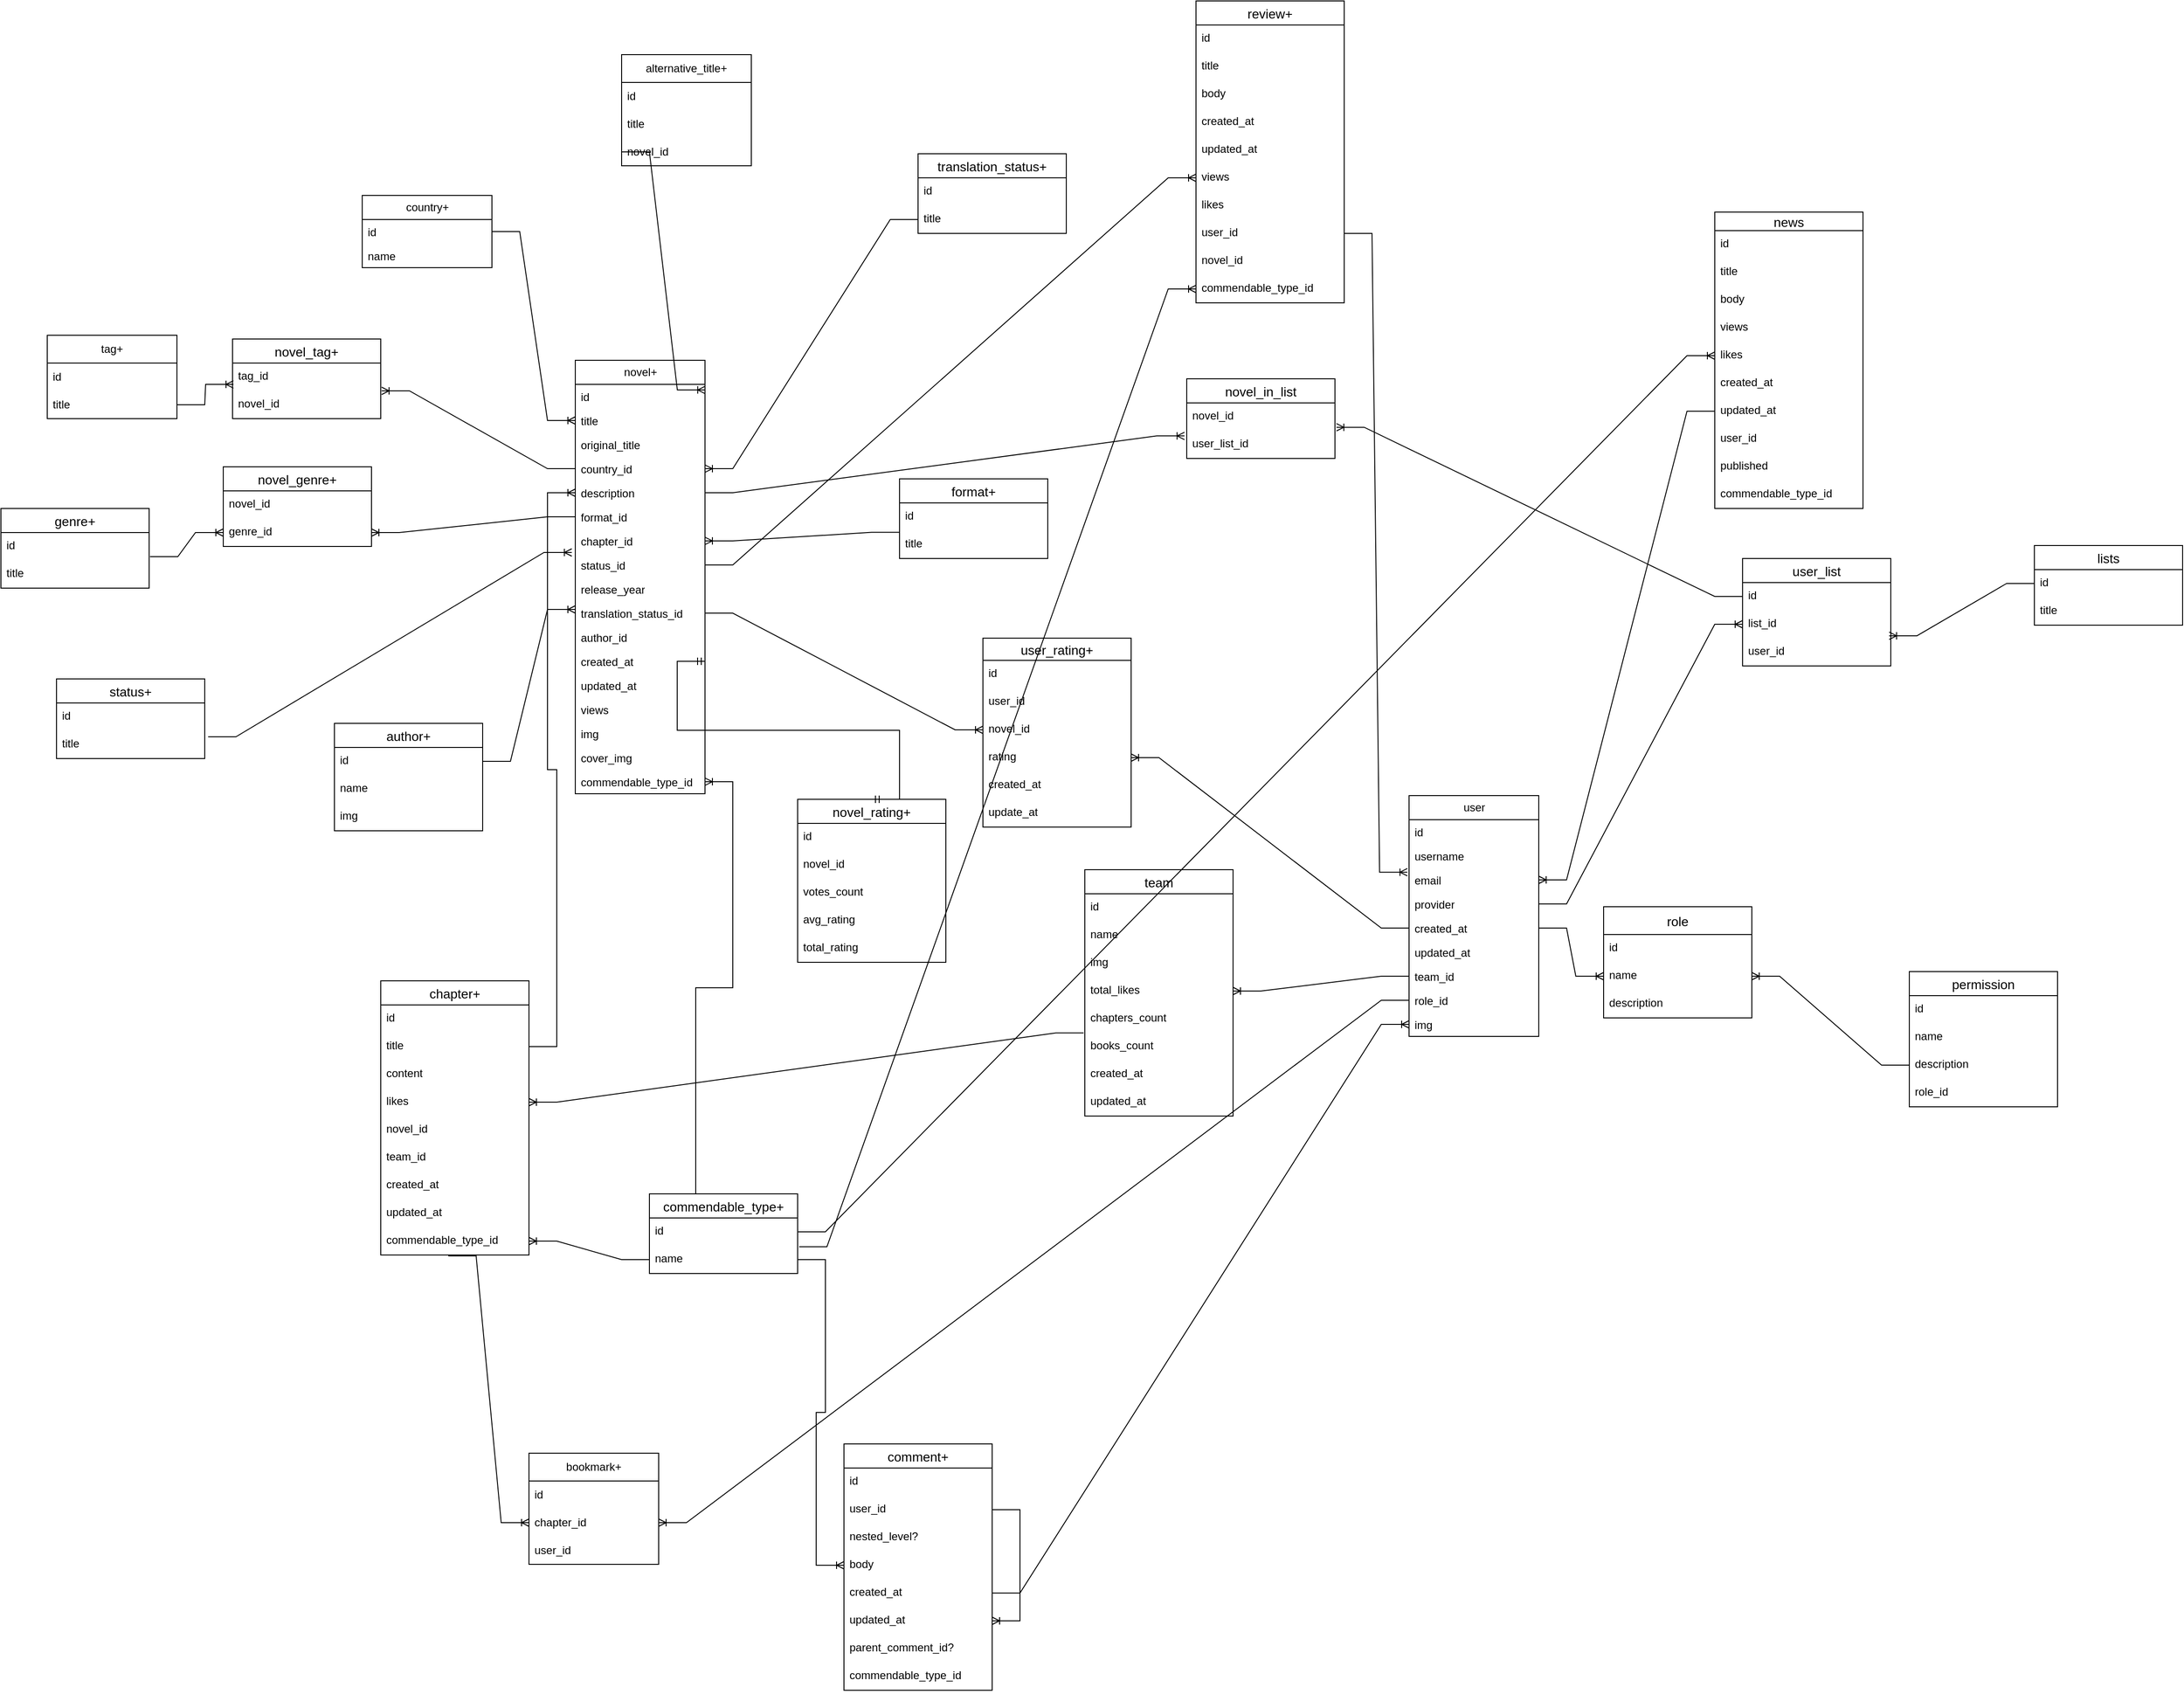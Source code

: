 <mxfile version="24.7.8">
  <diagram id="R2lEEEUBdFMjLlhIrx00" name="Page-1">
    <mxGraphModel dx="1885" dy="1726" grid="1" gridSize="10" guides="1" tooltips="1" connect="1" arrows="1" fold="1" page="1" pageScale="1" pageWidth="850" pageHeight="1100" math="0" shadow="0" extFonts="Permanent Marker^https://fonts.googleapis.com/css?family=Permanent+Marker">
      <root>
        <mxCell id="0" />
        <mxCell id="1" parent="0" />
        <mxCell id="U7epVzJUPh7xgQJgt8Ev-1" value="user" style="swimlane;fontStyle=0;childLayout=stackLayout;horizontal=1;startSize=26;fillColor=none;horizontalStack=0;resizeParent=1;resizeParentMax=0;resizeLast=0;collapsible=1;marginBottom=0;html=1;" parent="1" vertex="1">
          <mxGeometry x="1290" y="570" width="140" height="260" as="geometry" />
        </mxCell>
        <mxCell id="U7epVzJUPh7xgQJgt8Ev-2" value="id" style="text;strokeColor=none;fillColor=none;align=left;verticalAlign=top;spacingLeft=4;spacingRight=4;overflow=hidden;rotatable=0;points=[[0,0.5],[1,0.5]];portConstraint=eastwest;whiteSpace=wrap;html=1;" parent="U7epVzJUPh7xgQJgt8Ev-1" vertex="1">
          <mxGeometry y="26" width="140" height="26" as="geometry" />
        </mxCell>
        <mxCell id="U7epVzJUPh7xgQJgt8Ev-3" value="username" style="text;strokeColor=none;fillColor=none;align=left;verticalAlign=top;spacingLeft=4;spacingRight=4;overflow=hidden;rotatable=0;points=[[0,0.5],[1,0.5]];portConstraint=eastwest;whiteSpace=wrap;html=1;" parent="U7epVzJUPh7xgQJgt8Ev-1" vertex="1">
          <mxGeometry y="52" width="140" height="26" as="geometry" />
        </mxCell>
        <mxCell id="U7epVzJUPh7xgQJgt8Ev-7" value="email" style="text;strokeColor=none;fillColor=none;align=left;verticalAlign=top;spacingLeft=4;spacingRight=4;overflow=hidden;rotatable=0;points=[[0,0.5],[1,0.5]];portConstraint=eastwest;whiteSpace=wrap;html=1;" parent="U7epVzJUPh7xgQJgt8Ev-1" vertex="1">
          <mxGeometry y="78" width="140" height="26" as="geometry" />
        </mxCell>
        <mxCell id="U7epVzJUPh7xgQJgt8Ev-4" value="provider" style="text;strokeColor=none;fillColor=none;align=left;verticalAlign=top;spacingLeft=4;spacingRight=4;overflow=hidden;rotatable=0;points=[[0,0.5],[1,0.5]];portConstraint=eastwest;whiteSpace=wrap;html=1;" parent="U7epVzJUPh7xgQJgt8Ev-1" vertex="1">
          <mxGeometry y="104" width="140" height="26" as="geometry" />
        </mxCell>
        <mxCell id="U7epVzJUPh7xgQJgt8Ev-5" value="created_at" style="text;strokeColor=none;fillColor=none;align=left;verticalAlign=top;spacingLeft=4;spacingRight=4;overflow=hidden;rotatable=0;points=[[0,0.5],[1,0.5]];portConstraint=eastwest;whiteSpace=wrap;html=1;" parent="U7epVzJUPh7xgQJgt8Ev-1" vertex="1">
          <mxGeometry y="130" width="140" height="26" as="geometry" />
        </mxCell>
        <mxCell id="U7epVzJUPh7xgQJgt8Ev-6" value="updated_at" style="text;strokeColor=none;fillColor=none;align=left;verticalAlign=top;spacingLeft=4;spacingRight=4;overflow=hidden;rotatable=0;points=[[0,0.5],[1,0.5]];portConstraint=eastwest;whiteSpace=wrap;html=1;" parent="U7epVzJUPh7xgQJgt8Ev-1" vertex="1">
          <mxGeometry y="156" width="140" height="26" as="geometry" />
        </mxCell>
        <mxCell id="5wiU30G085hLurn8dEjw-21" value="team_id" style="text;strokeColor=none;fillColor=none;align=left;verticalAlign=top;spacingLeft=4;spacingRight=4;overflow=hidden;rotatable=0;points=[[0,0.5],[1,0.5]];portConstraint=eastwest;whiteSpace=wrap;html=1;" parent="U7epVzJUPh7xgQJgt8Ev-1" vertex="1">
          <mxGeometry y="182" width="140" height="26" as="geometry" />
        </mxCell>
        <mxCell id="5wiU30G085hLurn8dEjw-34" value="role_id" style="text;strokeColor=none;fillColor=none;align=left;verticalAlign=top;spacingLeft=4;spacingRight=4;overflow=hidden;rotatable=0;points=[[0,0.5],[1,0.5]];portConstraint=eastwest;whiteSpace=wrap;html=1;" parent="U7epVzJUPh7xgQJgt8Ev-1" vertex="1">
          <mxGeometry y="208" width="140" height="26" as="geometry" />
        </mxCell>
        <mxCell id="l67dc9SsYXDFBh3ynmip-30" value="img" style="text;strokeColor=none;fillColor=none;align=left;verticalAlign=top;spacingLeft=4;spacingRight=4;overflow=hidden;rotatable=0;points=[[0,0.5],[1,0.5]];portConstraint=eastwest;whiteSpace=wrap;html=1;" parent="U7epVzJUPh7xgQJgt8Ev-1" vertex="1">
          <mxGeometry y="234" width="140" height="26" as="geometry" />
        </mxCell>
        <mxCell id="U7epVzJUPh7xgQJgt8Ev-8" value="novel+" style="swimlane;fontStyle=0;childLayout=stackLayout;horizontal=1;startSize=26;fillColor=none;horizontalStack=0;resizeParent=1;resizeParentMax=0;resizeLast=0;collapsible=1;marginBottom=0;html=1;" parent="1" vertex="1">
          <mxGeometry x="390" y="100" width="140" height="468" as="geometry" />
        </mxCell>
        <mxCell id="U7epVzJUPh7xgQJgt8Ev-9" value="id" style="text;strokeColor=none;fillColor=none;align=left;verticalAlign=top;spacingLeft=4;spacingRight=4;overflow=hidden;rotatable=0;points=[[0,0.5],[1,0.5]];portConstraint=eastwest;whiteSpace=wrap;html=1;" parent="U7epVzJUPh7xgQJgt8Ev-8" vertex="1">
          <mxGeometry y="26" width="140" height="26" as="geometry" />
        </mxCell>
        <mxCell id="U7epVzJUPh7xgQJgt8Ev-10" value="title" style="text;strokeColor=none;fillColor=none;align=left;verticalAlign=top;spacingLeft=4;spacingRight=4;overflow=hidden;rotatable=0;points=[[0,0.5],[1,0.5]];portConstraint=eastwest;whiteSpace=wrap;html=1;" parent="U7epVzJUPh7xgQJgt8Ev-8" vertex="1">
          <mxGeometry y="52" width="140" height="26" as="geometry" />
        </mxCell>
        <mxCell id="EkgLo2cOmt2NrXxtGXla-1" value="original_title" style="text;strokeColor=none;fillColor=none;align=left;verticalAlign=top;spacingLeft=4;spacingRight=4;overflow=hidden;rotatable=0;points=[[0,0.5],[1,0.5]];portConstraint=eastwest;whiteSpace=wrap;html=1;" parent="U7epVzJUPh7xgQJgt8Ev-8" vertex="1">
          <mxGeometry y="78" width="140" height="26" as="geometry" />
        </mxCell>
        <mxCell id="U7epVzJUPh7xgQJgt8Ev-11" value="country_id" style="text;strokeColor=none;fillColor=none;align=left;verticalAlign=top;spacingLeft=4;spacingRight=4;overflow=hidden;rotatable=0;points=[[0,0.5],[1,0.5]];portConstraint=eastwest;whiteSpace=wrap;html=1;" parent="U7epVzJUPh7xgQJgt8Ev-8" vertex="1">
          <mxGeometry y="104" width="140" height="26" as="geometry" />
        </mxCell>
        <mxCell id="U7epVzJUPh7xgQJgt8Ev-53" value="description" style="text;strokeColor=none;fillColor=none;align=left;verticalAlign=top;spacingLeft=4;spacingRight=4;overflow=hidden;rotatable=0;points=[[0,0.5],[1,0.5]];portConstraint=eastwest;whiteSpace=wrap;html=1;" parent="U7epVzJUPh7xgQJgt8Ev-8" vertex="1">
          <mxGeometry y="130" width="140" height="26" as="geometry" />
        </mxCell>
        <mxCell id="U7epVzJUPh7xgQJgt8Ev-12" value="format_id" style="text;strokeColor=none;fillColor=none;align=left;verticalAlign=top;spacingLeft=4;spacingRight=4;overflow=hidden;rotatable=0;points=[[0,0.5],[1,0.5]];portConstraint=eastwest;whiteSpace=wrap;html=1;" parent="U7epVzJUPh7xgQJgt8Ev-8" vertex="1">
          <mxGeometry y="156" width="140" height="26" as="geometry" />
        </mxCell>
        <mxCell id="U7epVzJUPh7xgQJgt8Ev-14" value="chapter_id" style="text;strokeColor=none;fillColor=none;align=left;verticalAlign=top;spacingLeft=4;spacingRight=4;overflow=hidden;rotatable=0;points=[[0,0.5],[1,0.5]];portConstraint=eastwest;whiteSpace=wrap;html=1;" parent="U7epVzJUPh7xgQJgt8Ev-8" vertex="1">
          <mxGeometry y="182" width="140" height="26" as="geometry" />
        </mxCell>
        <mxCell id="U7epVzJUPh7xgQJgt8Ev-15" value="status_id" style="text;strokeColor=none;fillColor=none;align=left;verticalAlign=top;spacingLeft=4;spacingRight=4;overflow=hidden;rotatable=0;points=[[0,0.5],[1,0.5]];portConstraint=eastwest;whiteSpace=wrap;html=1;" parent="U7epVzJUPh7xgQJgt8Ev-8" vertex="1">
          <mxGeometry y="208" width="140" height="26" as="geometry" />
        </mxCell>
        <mxCell id="U7epVzJUPh7xgQJgt8Ev-16" value="release_year" style="text;strokeColor=none;fillColor=none;align=left;verticalAlign=top;spacingLeft=4;spacingRight=4;overflow=hidden;rotatable=0;points=[[0,0.5],[1,0.5]];portConstraint=eastwest;whiteSpace=wrap;html=1;" parent="U7epVzJUPh7xgQJgt8Ev-8" vertex="1">
          <mxGeometry y="234" width="140" height="26" as="geometry" />
        </mxCell>
        <mxCell id="U7epVzJUPh7xgQJgt8Ev-17" value="translation_status_id" style="text;strokeColor=none;fillColor=none;align=left;verticalAlign=top;spacingLeft=4;spacingRight=4;overflow=hidden;rotatable=0;points=[[0,0.5],[1,0.5]];portConstraint=eastwest;whiteSpace=wrap;html=1;" parent="U7epVzJUPh7xgQJgt8Ev-8" vertex="1">
          <mxGeometry y="260" width="140" height="26" as="geometry" />
        </mxCell>
        <mxCell id="U7epVzJUPh7xgQJgt8Ev-18" value="author_id" style="text;strokeColor=none;fillColor=none;align=left;verticalAlign=top;spacingLeft=4;spacingRight=4;overflow=hidden;rotatable=0;points=[[0,0.5],[1,0.5]];portConstraint=eastwest;whiteSpace=wrap;html=1;" parent="U7epVzJUPh7xgQJgt8Ev-8" vertex="1">
          <mxGeometry y="286" width="140" height="26" as="geometry" />
        </mxCell>
        <mxCell id="U7epVzJUPh7xgQJgt8Ev-32" value="created_at" style="text;strokeColor=none;fillColor=none;align=left;verticalAlign=top;spacingLeft=4;spacingRight=4;overflow=hidden;rotatable=0;points=[[0,0.5],[1,0.5]];portConstraint=eastwest;whiteSpace=wrap;html=1;" parent="U7epVzJUPh7xgQJgt8Ev-8" vertex="1">
          <mxGeometry y="312" width="140" height="26" as="geometry" />
        </mxCell>
        <mxCell id="U7epVzJUPh7xgQJgt8Ev-33" value="updated_at" style="text;strokeColor=none;fillColor=none;align=left;verticalAlign=top;spacingLeft=4;spacingRight=4;overflow=hidden;rotatable=0;points=[[0,0.5],[1,0.5]];portConstraint=eastwest;whiteSpace=wrap;html=1;" parent="U7epVzJUPh7xgQJgt8Ev-8" vertex="1">
          <mxGeometry y="338" width="140" height="26" as="geometry" />
        </mxCell>
        <mxCell id="l67dc9SsYXDFBh3ynmip-14" value="views" style="text;strokeColor=none;fillColor=none;align=left;verticalAlign=top;spacingLeft=4;spacingRight=4;overflow=hidden;rotatable=0;points=[[0,0.5],[1,0.5]];portConstraint=eastwest;whiteSpace=wrap;html=1;" parent="U7epVzJUPh7xgQJgt8Ev-8" vertex="1">
          <mxGeometry y="364" width="140" height="26" as="geometry" />
        </mxCell>
        <mxCell id="Km48pl6I1tY1rw4gXDPG-2" value="img" style="text;strokeColor=none;fillColor=none;align=left;verticalAlign=top;spacingLeft=4;spacingRight=4;overflow=hidden;rotatable=0;points=[[0,0.5],[1,0.5]];portConstraint=eastwest;whiteSpace=wrap;html=1;" parent="U7epVzJUPh7xgQJgt8Ev-8" vertex="1">
          <mxGeometry y="390" width="140" height="26" as="geometry" />
        </mxCell>
        <mxCell id="Km48pl6I1tY1rw4gXDPG-1" value="cover_img" style="text;strokeColor=none;fillColor=none;align=left;verticalAlign=top;spacingLeft=4;spacingRight=4;overflow=hidden;rotatable=0;points=[[0,0.5],[1,0.5]];portConstraint=eastwest;whiteSpace=wrap;html=1;" parent="U7epVzJUPh7xgQJgt8Ev-8" vertex="1">
          <mxGeometry y="416" width="140" height="26" as="geometry" />
        </mxCell>
        <mxCell id="mpiCFPpfIDJjQ3iFY45S-24" value="commendable_type_id" style="text;strokeColor=none;fillColor=none;align=left;verticalAlign=top;spacingLeft=4;spacingRight=4;overflow=hidden;rotatable=0;points=[[0,0.5],[1,0.5]];portConstraint=eastwest;whiteSpace=wrap;html=1;" parent="U7epVzJUPh7xgQJgt8Ev-8" vertex="1">
          <mxGeometry y="442" width="140" height="26" as="geometry" />
        </mxCell>
        <mxCell id="U7epVzJUPh7xgQJgt8Ev-20" value="country+" style="swimlane;fontStyle=0;childLayout=stackLayout;horizontal=1;startSize=26;fillColor=none;horizontalStack=0;resizeParent=1;resizeParentMax=0;resizeLast=0;collapsible=1;marginBottom=0;html=1;" parent="1" vertex="1">
          <mxGeometry x="160" y="-78" width="140" height="78" as="geometry" />
        </mxCell>
        <mxCell id="U7epVzJUPh7xgQJgt8Ev-21" value="id" style="text;strokeColor=none;fillColor=none;align=left;verticalAlign=top;spacingLeft=4;spacingRight=4;overflow=hidden;rotatable=0;points=[[0,0.5],[1,0.5]];portConstraint=eastwest;whiteSpace=wrap;html=1;" parent="U7epVzJUPh7xgQJgt8Ev-20" vertex="1">
          <mxGeometry y="26" width="140" height="26" as="geometry" />
        </mxCell>
        <mxCell id="U7epVzJUPh7xgQJgt8Ev-22" value="name" style="text;strokeColor=none;fillColor=none;align=left;verticalAlign=top;spacingLeft=4;spacingRight=4;overflow=hidden;rotatable=0;points=[[0,0.5],[1,0.5]];portConstraint=eastwest;whiteSpace=wrap;html=1;" parent="U7epVzJUPh7xgQJgt8Ev-20" vertex="1">
          <mxGeometry y="52" width="140" height="26" as="geometry" />
        </mxCell>
        <mxCell id="U7epVzJUPh7xgQJgt8Ev-26" value="" style="edgeStyle=entityRelationEdgeStyle;fontSize=12;html=1;endArrow=ERoneToMany;rounded=0;exitX=1;exitY=0.5;exitDx=0;exitDy=0;entryX=0;entryY=0.5;entryDx=0;entryDy=0;" parent="1" source="U7epVzJUPh7xgQJgt8Ev-21" target="U7epVzJUPh7xgQJgt8Ev-10" edge="1">
          <mxGeometry width="100" height="100" relative="1" as="geometry">
            <mxPoint x="350" y="380" as="sourcePoint" />
            <mxPoint x="450" y="280" as="targetPoint" />
          </mxGeometry>
        </mxCell>
        <mxCell id="U7epVzJUPh7xgQJgt8Ev-27" value="format+" style="swimlane;fontStyle=0;childLayout=stackLayout;horizontal=1;startSize=26;horizontalStack=0;resizeParent=1;resizeParentMax=0;resizeLast=0;collapsible=1;marginBottom=0;align=center;fontSize=14;" parent="1" vertex="1">
          <mxGeometry x="740" y="228" width="160" height="86" as="geometry" />
        </mxCell>
        <mxCell id="U7epVzJUPh7xgQJgt8Ev-28" value="id" style="text;strokeColor=none;fillColor=none;spacingLeft=4;spacingRight=4;overflow=hidden;rotatable=0;points=[[0,0.5],[1,0.5]];portConstraint=eastwest;fontSize=12;whiteSpace=wrap;html=1;" parent="U7epVzJUPh7xgQJgt8Ev-27" vertex="1">
          <mxGeometry y="26" width="160" height="30" as="geometry" />
        </mxCell>
        <mxCell id="U7epVzJUPh7xgQJgt8Ev-29" value="title" style="text;strokeColor=none;fillColor=none;spacingLeft=4;spacingRight=4;overflow=hidden;rotatable=0;points=[[0,0.5],[1,0.5]];portConstraint=eastwest;fontSize=12;whiteSpace=wrap;html=1;" parent="U7epVzJUPh7xgQJgt8Ev-27" vertex="1">
          <mxGeometry y="56" width="160" height="30" as="geometry" />
        </mxCell>
        <mxCell id="U7epVzJUPh7xgQJgt8Ev-31" value="" style="edgeStyle=entityRelationEdgeStyle;fontSize=12;html=1;endArrow=ERoneToMany;rounded=0;exitX=-0.002;exitY=0.059;exitDx=0;exitDy=0;entryX=1;entryY=0.5;entryDx=0;entryDy=0;exitPerimeter=0;" parent="1" target="U7epVzJUPh7xgQJgt8Ev-14" edge="1" source="U7epVzJUPh7xgQJgt8Ev-29">
          <mxGeometry width="100" height="100" relative="1" as="geometry">
            <mxPoint x="860" y="280" as="sourcePoint" />
            <mxPoint x="610" y="239" as="targetPoint" />
          </mxGeometry>
        </mxCell>
        <mxCell id="U7epVzJUPh7xgQJgt8Ev-34" value="status+" style="swimlane;fontStyle=0;childLayout=stackLayout;horizontal=1;startSize=26;horizontalStack=0;resizeParent=1;resizeParentMax=0;resizeLast=0;collapsible=1;marginBottom=0;align=center;fontSize=14;" parent="1" vertex="1">
          <mxGeometry x="-170" y="444" width="160" height="86" as="geometry" />
        </mxCell>
        <mxCell id="U7epVzJUPh7xgQJgt8Ev-35" value="id" style="text;strokeColor=none;fillColor=none;spacingLeft=4;spacingRight=4;overflow=hidden;rotatable=0;points=[[0,0.5],[1,0.5]];portConstraint=eastwest;fontSize=12;whiteSpace=wrap;html=1;" parent="U7epVzJUPh7xgQJgt8Ev-34" vertex="1">
          <mxGeometry y="26" width="160" height="30" as="geometry" />
        </mxCell>
        <mxCell id="U7epVzJUPh7xgQJgt8Ev-36" value="title" style="text;strokeColor=none;fillColor=none;spacingLeft=4;spacingRight=4;overflow=hidden;rotatable=0;points=[[0,0.5],[1,0.5]];portConstraint=eastwest;fontSize=12;whiteSpace=wrap;html=1;" parent="U7epVzJUPh7xgQJgt8Ev-34" vertex="1">
          <mxGeometry y="56" width="160" height="30" as="geometry" />
        </mxCell>
        <mxCell id="U7epVzJUPh7xgQJgt8Ev-38" value="" style="edgeStyle=entityRelationEdgeStyle;fontSize=12;html=1;endArrow=ERoneToMany;rounded=0;exitX=1.023;exitY=0.217;exitDx=0;exitDy=0;exitPerimeter=0;entryX=-0.027;entryY=-0.019;entryDx=0;entryDy=0;entryPerimeter=0;" parent="1" source="U7epVzJUPh7xgQJgt8Ev-36" target="U7epVzJUPh7xgQJgt8Ev-15" edge="1">
          <mxGeometry width="100" height="100" relative="1" as="geometry">
            <mxPoint x="200" y="420" as="sourcePoint" />
            <mxPoint x="300" y="320" as="targetPoint" />
          </mxGeometry>
        </mxCell>
        <mxCell id="U7epVzJUPh7xgQJgt8Ev-39" value="translation_status+" style="swimlane;fontStyle=0;childLayout=stackLayout;horizontal=1;startSize=26;horizontalStack=0;resizeParent=1;resizeParentMax=0;resizeLast=0;collapsible=1;marginBottom=0;align=center;fontSize=14;" parent="1" vertex="1">
          <mxGeometry x="760" y="-123" width="160" height="86" as="geometry" />
        </mxCell>
        <mxCell id="U7epVzJUPh7xgQJgt8Ev-40" value="id" style="text;strokeColor=none;fillColor=none;spacingLeft=4;spacingRight=4;overflow=hidden;rotatable=0;points=[[0,0.5],[1,0.5]];portConstraint=eastwest;fontSize=12;whiteSpace=wrap;html=1;" parent="U7epVzJUPh7xgQJgt8Ev-39" vertex="1">
          <mxGeometry y="26" width="160" height="30" as="geometry" />
        </mxCell>
        <mxCell id="U7epVzJUPh7xgQJgt8Ev-41" value="title" style="text;strokeColor=none;fillColor=none;spacingLeft=4;spacingRight=4;overflow=hidden;rotatable=0;points=[[0,0.5],[1,0.5]];portConstraint=eastwest;fontSize=12;whiteSpace=wrap;html=1;" parent="U7epVzJUPh7xgQJgt8Ev-39" vertex="1">
          <mxGeometry y="56" width="160" height="30" as="geometry" />
        </mxCell>
        <mxCell id="U7epVzJUPh7xgQJgt8Ev-43" value="" style="edgeStyle=entityRelationEdgeStyle;fontSize=12;html=1;endArrow=ERoneToMany;rounded=0;exitX=0;exitY=0.5;exitDx=0;exitDy=0;entryX=1;entryY=0.5;entryDx=0;entryDy=0;" parent="1" source="U7epVzJUPh7xgQJgt8Ev-41" target="U7epVzJUPh7xgQJgt8Ev-11" edge="1">
          <mxGeometry width="100" height="100" relative="1" as="geometry">
            <mxPoint x="200" y="420" as="sourcePoint" />
            <mxPoint x="300" y="320" as="targetPoint" />
          </mxGeometry>
        </mxCell>
        <mxCell id="U7epVzJUPh7xgQJgt8Ev-44" value="author+" style="swimlane;fontStyle=0;childLayout=stackLayout;horizontal=1;startSize=26;horizontalStack=0;resizeParent=1;resizeParentMax=0;resizeLast=0;collapsible=1;marginBottom=0;align=center;fontSize=14;" parent="1" vertex="1">
          <mxGeometry x="130" y="492" width="160" height="116" as="geometry" />
        </mxCell>
        <mxCell id="U7epVzJUPh7xgQJgt8Ev-45" value="id" style="text;strokeColor=none;fillColor=none;spacingLeft=4;spacingRight=4;overflow=hidden;rotatable=0;points=[[0,0.5],[1,0.5]];portConstraint=eastwest;fontSize=12;whiteSpace=wrap;html=1;" parent="U7epVzJUPh7xgQJgt8Ev-44" vertex="1">
          <mxGeometry y="26" width="160" height="30" as="geometry" />
        </mxCell>
        <mxCell id="U7epVzJUPh7xgQJgt8Ev-46" value="name" style="text;strokeColor=none;fillColor=none;spacingLeft=4;spacingRight=4;overflow=hidden;rotatable=0;points=[[0,0.5],[1,0.5]];portConstraint=eastwest;fontSize=12;whiteSpace=wrap;html=1;" parent="U7epVzJUPh7xgQJgt8Ev-44" vertex="1">
          <mxGeometry y="56" width="160" height="30" as="geometry" />
        </mxCell>
        <mxCell id="U7epVzJUPh7xgQJgt8Ev-47" value="img" style="text;strokeColor=none;fillColor=none;spacingLeft=4;spacingRight=4;overflow=hidden;rotatable=0;points=[[0,0.5],[1,0.5]];portConstraint=eastwest;fontSize=12;whiteSpace=wrap;html=1;" parent="U7epVzJUPh7xgQJgt8Ev-44" vertex="1">
          <mxGeometry y="86" width="160" height="30" as="geometry" />
        </mxCell>
        <mxCell id="U7epVzJUPh7xgQJgt8Ev-48" value="" style="edgeStyle=entityRelationEdgeStyle;fontSize=12;html=1;endArrow=ERoneToMany;rounded=0;exitX=1;exitY=0.5;exitDx=0;exitDy=0;entryX=0;entryY=0.5;entryDx=0;entryDy=0;" parent="1" source="U7epVzJUPh7xgQJgt8Ev-45" edge="1">
          <mxGeometry width="100" height="100" relative="1" as="geometry">
            <mxPoint x="200" y="420" as="sourcePoint" />
            <mxPoint x="390" y="369" as="targetPoint" />
          </mxGeometry>
        </mxCell>
        <mxCell id="U7epVzJUPh7xgQJgt8Ev-49" value="user_rating+" style="swimlane;fontStyle=0;childLayout=stackLayout;horizontal=1;startSize=24;horizontalStack=0;resizeParent=1;resizeParentMax=0;resizeLast=0;collapsible=1;marginBottom=0;align=center;fontSize=14;" parent="1" vertex="1">
          <mxGeometry x="830" y="400" width="160" height="204" as="geometry" />
        </mxCell>
        <mxCell id="U7epVzJUPh7xgQJgt8Ev-50" value="id" style="text;strokeColor=none;fillColor=none;spacingLeft=4;spacingRight=4;overflow=hidden;rotatable=0;points=[[0,0.5],[1,0.5]];portConstraint=eastwest;fontSize=12;whiteSpace=wrap;html=1;" parent="U7epVzJUPh7xgQJgt8Ev-49" vertex="1">
          <mxGeometry y="24" width="160" height="30" as="geometry" />
        </mxCell>
        <mxCell id="U7epVzJUPh7xgQJgt8Ev-51" value="user_id" style="text;strokeColor=none;fillColor=none;spacingLeft=4;spacingRight=4;overflow=hidden;rotatable=0;points=[[0,0.5],[1,0.5]];portConstraint=eastwest;fontSize=12;whiteSpace=wrap;html=1;" parent="U7epVzJUPh7xgQJgt8Ev-49" vertex="1">
          <mxGeometry y="54" width="160" height="30" as="geometry" />
        </mxCell>
        <mxCell id="U7epVzJUPh7xgQJgt8Ev-52" value="novel_id" style="text;strokeColor=none;fillColor=none;spacingLeft=4;spacingRight=4;overflow=hidden;rotatable=0;points=[[0,0.5],[1,0.5]];portConstraint=eastwest;fontSize=12;whiteSpace=wrap;html=1;" parent="U7epVzJUPh7xgQJgt8Ev-49" vertex="1">
          <mxGeometry y="84" width="160" height="30" as="geometry" />
        </mxCell>
        <mxCell id="U7epVzJUPh7xgQJgt8Ev-54" value="rating" style="text;strokeColor=none;fillColor=none;spacingLeft=4;spacingRight=4;overflow=hidden;rotatable=0;points=[[0,0.5],[1,0.5]];portConstraint=eastwest;fontSize=12;whiteSpace=wrap;html=1;" parent="U7epVzJUPh7xgQJgt8Ev-49" vertex="1">
          <mxGeometry y="114" width="160" height="30" as="geometry" />
        </mxCell>
        <mxCell id="U7epVzJUPh7xgQJgt8Ev-55" value="created_at" style="text;strokeColor=none;fillColor=none;spacingLeft=4;spacingRight=4;overflow=hidden;rotatable=0;points=[[0,0.5],[1,0.5]];portConstraint=eastwest;fontSize=12;whiteSpace=wrap;html=1;" parent="U7epVzJUPh7xgQJgt8Ev-49" vertex="1">
          <mxGeometry y="144" width="160" height="30" as="geometry" />
        </mxCell>
        <mxCell id="DjhP0FuEQqBIL4eX6SF4-43" value="update_at" style="text;strokeColor=none;fillColor=none;spacingLeft=4;spacingRight=4;overflow=hidden;rotatable=0;points=[[0,0.5],[1,0.5]];portConstraint=eastwest;fontSize=12;whiteSpace=wrap;html=1;" parent="U7epVzJUPh7xgQJgt8Ev-49" vertex="1">
          <mxGeometry y="174" width="160" height="30" as="geometry" />
        </mxCell>
        <mxCell id="U7epVzJUPh7xgQJgt8Ev-58" value="novel_rating+" style="swimlane;fontStyle=0;childLayout=stackLayout;horizontal=1;startSize=26;horizontalStack=0;resizeParent=1;resizeParentMax=0;resizeLast=0;collapsible=1;marginBottom=0;align=center;fontSize=14;" parent="1" vertex="1">
          <mxGeometry x="630" y="574" width="160" height="176" as="geometry" />
        </mxCell>
        <mxCell id="U7epVzJUPh7xgQJgt8Ev-59" value="id" style="text;strokeColor=none;fillColor=none;spacingLeft=4;spacingRight=4;overflow=hidden;rotatable=0;points=[[0,0.5],[1,0.5]];portConstraint=eastwest;fontSize=12;whiteSpace=wrap;html=1;" parent="U7epVzJUPh7xgQJgt8Ev-58" vertex="1">
          <mxGeometry y="26" width="160" height="30" as="geometry" />
        </mxCell>
        <mxCell id="U7epVzJUPh7xgQJgt8Ev-60" value="novel_id" style="text;strokeColor=none;fillColor=none;spacingLeft=4;spacingRight=4;overflow=hidden;rotatable=0;points=[[0,0.5],[1,0.5]];portConstraint=eastwest;fontSize=12;whiteSpace=wrap;html=1;" parent="U7epVzJUPh7xgQJgt8Ev-58" vertex="1">
          <mxGeometry y="56" width="160" height="30" as="geometry" />
        </mxCell>
        <mxCell id="U7epVzJUPh7xgQJgt8Ev-61" value="votes_count" style="text;strokeColor=none;fillColor=none;spacingLeft=4;spacingRight=4;overflow=hidden;rotatable=0;points=[[0,0.5],[1,0.5]];portConstraint=eastwest;fontSize=12;whiteSpace=wrap;html=1;" parent="U7epVzJUPh7xgQJgt8Ev-58" vertex="1">
          <mxGeometry y="86" width="160" height="30" as="geometry" />
        </mxCell>
        <mxCell id="0YAS6MTqvCjYSRiFCLvX-3" value="avg_rating" style="text;strokeColor=none;fillColor=none;spacingLeft=4;spacingRight=4;overflow=hidden;rotatable=0;points=[[0,0.5],[1,0.5]];portConstraint=eastwest;fontSize=12;whiteSpace=wrap;html=1;" vertex="1" parent="U7epVzJUPh7xgQJgt8Ev-58">
          <mxGeometry y="116" width="160" height="30" as="geometry" />
        </mxCell>
        <mxCell id="0YAS6MTqvCjYSRiFCLvX-4" value="total_rating" style="text;strokeColor=none;fillColor=none;spacingLeft=4;spacingRight=4;overflow=hidden;rotatable=0;points=[[0,0.5],[1,0.5]];portConstraint=eastwest;fontSize=12;whiteSpace=wrap;html=1;" vertex="1" parent="U7epVzJUPh7xgQJgt8Ev-58">
          <mxGeometry y="146" width="160" height="30" as="geometry" />
        </mxCell>
        <mxCell id="U7epVzJUPh7xgQJgt8Ev-62" value="" style="edgeStyle=entityRelationEdgeStyle;fontSize=12;html=1;endArrow=ERmandOne;startArrow=ERmandOne;rounded=0;exitX=0.5;exitY=0;exitDx=0;exitDy=0;entryX=1;entryY=0.5;entryDx=0;entryDy=0;" parent="1" source="U7epVzJUPh7xgQJgt8Ev-58" edge="1">
          <mxGeometry width="100" height="100" relative="1" as="geometry">
            <mxPoint x="590" y="550" as="sourcePoint" />
            <mxPoint x="530" y="425" as="targetPoint" />
            <Array as="points">
              <mxPoint x="560" y="510" />
              <mxPoint x="560" y="510" />
            </Array>
          </mxGeometry>
        </mxCell>
        <mxCell id="5wiU30G085hLurn8dEjw-1" value="alternative_title+" style="swimlane;fontStyle=0;childLayout=stackLayout;horizontal=1;startSize=30;horizontalStack=0;resizeParent=1;resizeParentMax=0;resizeLast=0;collapsible=1;marginBottom=0;whiteSpace=wrap;html=1;" parent="1" vertex="1">
          <mxGeometry x="440" y="-230" width="140" height="120" as="geometry" />
        </mxCell>
        <mxCell id="5wiU30G085hLurn8dEjw-2" value="id" style="text;strokeColor=none;fillColor=none;align=left;verticalAlign=middle;spacingLeft=4;spacingRight=4;overflow=hidden;points=[[0,0.5],[1,0.5]];portConstraint=eastwest;rotatable=0;whiteSpace=wrap;html=1;" parent="5wiU30G085hLurn8dEjw-1" vertex="1">
          <mxGeometry y="30" width="140" height="30" as="geometry" />
        </mxCell>
        <mxCell id="5wiU30G085hLurn8dEjw-3" value="title" style="text;strokeColor=none;fillColor=none;align=left;verticalAlign=middle;spacingLeft=4;spacingRight=4;overflow=hidden;points=[[0,0.5],[1,0.5]];portConstraint=eastwest;rotatable=0;whiteSpace=wrap;html=1;" parent="5wiU30G085hLurn8dEjw-1" vertex="1">
          <mxGeometry y="60" width="140" height="30" as="geometry" />
        </mxCell>
        <mxCell id="5wiU30G085hLurn8dEjw-4" value="novel_id" style="text;strokeColor=none;fillColor=none;align=left;verticalAlign=middle;spacingLeft=4;spacingRight=4;overflow=hidden;points=[[0,0.5],[1,0.5]];portConstraint=eastwest;rotatable=0;whiteSpace=wrap;html=1;" parent="5wiU30G085hLurn8dEjw-1" vertex="1">
          <mxGeometry y="90" width="140" height="30" as="geometry" />
        </mxCell>
        <mxCell id="5wiU30G085hLurn8dEjw-5" value="" style="edgeStyle=entityRelationEdgeStyle;fontSize=12;html=1;endArrow=ERoneToMany;rounded=0;entryX=1.001;entryY=0.233;entryDx=0;entryDy=0;entryPerimeter=0;exitX=0;exitY=0.5;exitDx=0;exitDy=0;" parent="1" source="5wiU30G085hLurn8dEjw-4" target="U7epVzJUPh7xgQJgt8Ev-9" edge="1">
          <mxGeometry width="100" height="100" relative="1" as="geometry">
            <mxPoint x="580" y="70" as="sourcePoint" />
            <mxPoint x="680" y="-30" as="targetPoint" />
          </mxGeometry>
        </mxCell>
        <mxCell id="5wiU30G085hLurn8dEjw-6" value="chapter+" style="swimlane;fontStyle=0;childLayout=stackLayout;horizontal=1;startSize=26;horizontalStack=0;resizeParent=1;resizeParentMax=0;resizeLast=0;collapsible=1;marginBottom=0;align=center;fontSize=14;" parent="1" vertex="1">
          <mxGeometry x="180" y="770" width="160" height="296" as="geometry" />
        </mxCell>
        <mxCell id="5wiU30G085hLurn8dEjw-7" value="id" style="text;strokeColor=none;fillColor=none;spacingLeft=4;spacingRight=4;overflow=hidden;rotatable=0;points=[[0,0.5],[1,0.5]];portConstraint=eastwest;fontSize=12;whiteSpace=wrap;html=1;" parent="5wiU30G085hLurn8dEjw-6" vertex="1">
          <mxGeometry y="26" width="160" height="30" as="geometry" />
        </mxCell>
        <mxCell id="5wiU30G085hLurn8dEjw-8" value="title" style="text;strokeColor=none;fillColor=none;spacingLeft=4;spacingRight=4;overflow=hidden;rotatable=0;points=[[0,0.5],[1,0.5]];portConstraint=eastwest;fontSize=12;whiteSpace=wrap;html=1;" parent="5wiU30G085hLurn8dEjw-6" vertex="1">
          <mxGeometry y="56" width="160" height="30" as="geometry" />
        </mxCell>
        <mxCell id="5wiU30G085hLurn8dEjw-9" value="content" style="text;strokeColor=none;fillColor=none;spacingLeft=4;spacingRight=4;overflow=hidden;rotatable=0;points=[[0,0.5],[1,0.5]];portConstraint=eastwest;fontSize=12;whiteSpace=wrap;html=1;" parent="5wiU30G085hLurn8dEjw-6" vertex="1">
          <mxGeometry y="86" width="160" height="30" as="geometry" />
        </mxCell>
        <mxCell id="5wiU30G085hLurn8dEjw-10" value="likes" style="text;strokeColor=none;fillColor=none;spacingLeft=4;spacingRight=4;overflow=hidden;rotatable=0;points=[[0,0.5],[1,0.5]];portConstraint=eastwest;fontSize=12;whiteSpace=wrap;html=1;" parent="5wiU30G085hLurn8dEjw-6" vertex="1">
          <mxGeometry y="116" width="160" height="30" as="geometry" />
        </mxCell>
        <mxCell id="5wiU30G085hLurn8dEjw-11" value="novel_id" style="text;strokeColor=none;fillColor=none;spacingLeft=4;spacingRight=4;overflow=hidden;rotatable=0;points=[[0,0.5],[1,0.5]];portConstraint=eastwest;fontSize=12;whiteSpace=wrap;html=1;" parent="5wiU30G085hLurn8dEjw-6" vertex="1">
          <mxGeometry y="146" width="160" height="30" as="geometry" />
        </mxCell>
        <mxCell id="5wiU30G085hLurn8dEjw-13" value="team_id" style="text;strokeColor=none;fillColor=none;spacingLeft=4;spacingRight=4;overflow=hidden;rotatable=0;points=[[0,0.5],[1,0.5]];portConstraint=eastwest;fontSize=12;whiteSpace=wrap;html=1;" parent="5wiU30G085hLurn8dEjw-6" vertex="1">
          <mxGeometry y="176" width="160" height="30" as="geometry" />
        </mxCell>
        <mxCell id="5wiU30G085hLurn8dEjw-30" value="created_at" style="text;strokeColor=none;fillColor=none;spacingLeft=4;spacingRight=4;overflow=hidden;rotatable=0;points=[[0,0.5],[1,0.5]];portConstraint=eastwest;fontSize=12;whiteSpace=wrap;html=1;" parent="5wiU30G085hLurn8dEjw-6" vertex="1">
          <mxGeometry y="206" width="160" height="30" as="geometry" />
        </mxCell>
        <mxCell id="5wiU30G085hLurn8dEjw-31" value="updated_at" style="text;strokeColor=none;fillColor=none;spacingLeft=4;spacingRight=4;overflow=hidden;rotatable=0;points=[[0,0.5],[1,0.5]];portConstraint=eastwest;fontSize=12;whiteSpace=wrap;html=1;" parent="5wiU30G085hLurn8dEjw-6" vertex="1">
          <mxGeometry y="236" width="160" height="30" as="geometry" />
        </mxCell>
        <mxCell id="mpiCFPpfIDJjQ3iFY45S-23" value="commendable_type_id" style="text;strokeColor=none;fillColor=none;spacingLeft=4;spacingRight=4;overflow=hidden;rotatable=0;points=[[0,0.5],[1,0.5]];portConstraint=eastwest;fontSize=12;whiteSpace=wrap;html=1;" parent="5wiU30G085hLurn8dEjw-6" vertex="1">
          <mxGeometry y="266" width="160" height="30" as="geometry" />
        </mxCell>
        <mxCell id="5wiU30G085hLurn8dEjw-12" value="" style="edgeStyle=entityRelationEdgeStyle;fontSize=12;html=1;endArrow=ERoneToMany;rounded=0;entryX=0;entryY=0.5;entryDx=0;entryDy=0;exitX=1;exitY=0.5;exitDx=0;exitDy=0;" parent="1" source="5wiU30G085hLurn8dEjw-8" target="U7epVzJUPh7xgQJgt8Ev-53" edge="1">
          <mxGeometry width="100" height="100" relative="1" as="geometry">
            <mxPoint x="600" y="770" as="sourcePoint" />
            <mxPoint x="660" y="550" as="targetPoint" />
            <Array as="points">
              <mxPoint x="610" y="770" />
              <mxPoint x="520" y="470" />
              <mxPoint x="570" y="630" />
              <mxPoint x="560" y="630" />
              <mxPoint x="530" y="510" />
              <mxPoint x="540" y="510" />
              <mxPoint x="540" y="500" />
              <mxPoint x="570" y="510" />
              <mxPoint x="570" y="520" />
            </Array>
          </mxGeometry>
        </mxCell>
        <mxCell id="5wiU30G085hLurn8dEjw-14" value="team" style="swimlane;fontStyle=0;childLayout=stackLayout;horizontal=1;startSize=26;horizontalStack=0;resizeParent=1;resizeParentMax=0;resizeLast=0;collapsible=1;marginBottom=0;align=center;fontSize=14;" parent="1" vertex="1">
          <mxGeometry x="940" y="650" width="160" height="266" as="geometry" />
        </mxCell>
        <mxCell id="5wiU30G085hLurn8dEjw-15" value="id" style="text;strokeColor=none;fillColor=none;spacingLeft=4;spacingRight=4;overflow=hidden;rotatable=0;points=[[0,0.5],[1,0.5]];portConstraint=eastwest;fontSize=12;whiteSpace=wrap;html=1;" parent="5wiU30G085hLurn8dEjw-14" vertex="1">
          <mxGeometry y="26" width="160" height="30" as="geometry" />
        </mxCell>
        <mxCell id="5wiU30G085hLurn8dEjw-16" value="name" style="text;strokeColor=none;fillColor=none;spacingLeft=4;spacingRight=4;overflow=hidden;rotatable=0;points=[[0,0.5],[1,0.5]];portConstraint=eastwest;fontSize=12;whiteSpace=wrap;html=1;" parent="5wiU30G085hLurn8dEjw-14" vertex="1">
          <mxGeometry y="56" width="160" height="30" as="geometry" />
        </mxCell>
        <mxCell id="5wiU30G085hLurn8dEjw-17" value="img" style="text;strokeColor=none;fillColor=none;spacingLeft=4;spacingRight=4;overflow=hidden;rotatable=0;points=[[0,0.5],[1,0.5]];portConstraint=eastwest;fontSize=12;whiteSpace=wrap;html=1;" parent="5wiU30G085hLurn8dEjw-14" vertex="1">
          <mxGeometry y="86" width="160" height="30" as="geometry" />
        </mxCell>
        <mxCell id="5wiU30G085hLurn8dEjw-18" value="total_likes" style="text;strokeColor=none;fillColor=none;spacingLeft=4;spacingRight=4;overflow=hidden;rotatable=0;points=[[0,0.5],[1,0.5]];portConstraint=eastwest;fontSize=12;whiteSpace=wrap;html=1;" parent="5wiU30G085hLurn8dEjw-14" vertex="1">
          <mxGeometry y="116" width="160" height="30" as="geometry" />
        </mxCell>
        <mxCell id="5wiU30G085hLurn8dEjw-19" value="chapters_count" style="text;strokeColor=none;fillColor=none;spacingLeft=4;spacingRight=4;overflow=hidden;rotatable=0;points=[[0,0.5],[1,0.5]];portConstraint=eastwest;fontSize=12;whiteSpace=wrap;html=1;" parent="5wiU30G085hLurn8dEjw-14" vertex="1">
          <mxGeometry y="146" width="160" height="30" as="geometry" />
        </mxCell>
        <mxCell id="5wiU30G085hLurn8dEjw-20" value="books_count" style="text;strokeColor=none;fillColor=none;spacingLeft=4;spacingRight=4;overflow=hidden;rotatable=0;points=[[0,0.5],[1,0.5]];portConstraint=eastwest;fontSize=12;whiteSpace=wrap;html=1;" parent="5wiU30G085hLurn8dEjw-14" vertex="1">
          <mxGeometry y="176" width="160" height="30" as="geometry" />
        </mxCell>
        <mxCell id="5wiU30G085hLurn8dEjw-32" value="created_at" style="text;strokeColor=none;fillColor=none;spacingLeft=4;spacingRight=4;overflow=hidden;rotatable=0;points=[[0,0.5],[1,0.5]];portConstraint=eastwest;fontSize=12;whiteSpace=wrap;html=1;" parent="5wiU30G085hLurn8dEjw-14" vertex="1">
          <mxGeometry y="206" width="160" height="30" as="geometry" />
        </mxCell>
        <mxCell id="5wiU30G085hLurn8dEjw-33" value="updated_at" style="text;strokeColor=none;fillColor=none;spacingLeft=4;spacingRight=4;overflow=hidden;rotatable=0;points=[[0,0.5],[1,0.5]];portConstraint=eastwest;fontSize=12;whiteSpace=wrap;html=1;" parent="5wiU30G085hLurn8dEjw-14" vertex="1">
          <mxGeometry y="236" width="160" height="30" as="geometry" />
        </mxCell>
        <mxCell id="5wiU30G085hLurn8dEjw-22" value="" style="edgeStyle=entityRelationEdgeStyle;fontSize=12;html=1;endArrow=ERoneToMany;rounded=0;exitX=0;exitY=0.5;exitDx=0;exitDy=0;entryX=1;entryY=0.5;entryDx=0;entryDy=0;" parent="1" source="5wiU30G085hLurn8dEjw-21" target="5wiU30G085hLurn8dEjw-18" edge="1">
          <mxGeometry width="100" height="100" relative="1" as="geometry">
            <mxPoint x="1280" y="840" as="sourcePoint" />
            <mxPoint x="1210" y="910" as="targetPoint" />
          </mxGeometry>
        </mxCell>
        <mxCell id="5wiU30G085hLurn8dEjw-23" value="" style="edgeStyle=entityRelationEdgeStyle;fontSize=12;html=1;endArrow=ERoneToMany;rounded=0;entryX=1;entryY=0.5;entryDx=0;entryDy=0;exitX=-0.008;exitY=0.008;exitDx=0;exitDy=0;exitPerimeter=0;" parent="1" source="5wiU30G085hLurn8dEjw-20" target="5wiU30G085hLurn8dEjw-10" edge="1">
          <mxGeometry width="100" height="100" relative="1" as="geometry">
            <mxPoint x="590" y="850" as="sourcePoint" />
            <mxPoint x="690" y="750" as="targetPoint" />
          </mxGeometry>
        </mxCell>
        <mxCell id="5wiU30G085hLurn8dEjw-24" value="comment+" style="swimlane;fontStyle=0;childLayout=stackLayout;horizontal=1;startSize=26;horizontalStack=0;resizeParent=1;resizeParentMax=0;resizeLast=0;collapsible=1;marginBottom=0;align=center;fontSize=14;" parent="1" vertex="1">
          <mxGeometry x="680" y="1270" width="160" height="266" as="geometry" />
        </mxCell>
        <mxCell id="5wiU30G085hLurn8dEjw-25" value="id" style="text;strokeColor=none;fillColor=none;spacingLeft=4;spacingRight=4;overflow=hidden;rotatable=0;points=[[0,0.5],[1,0.5]];portConstraint=eastwest;fontSize=12;whiteSpace=wrap;html=1;" parent="5wiU30G085hLurn8dEjw-24" vertex="1">
          <mxGeometry y="26" width="160" height="30" as="geometry" />
        </mxCell>
        <mxCell id="5wiU30G085hLurn8dEjw-26" value="user_id" style="text;strokeColor=none;fillColor=none;spacingLeft=4;spacingRight=4;overflow=hidden;rotatable=0;points=[[0,0.5],[1,0.5]];portConstraint=eastwest;fontSize=12;whiteSpace=wrap;html=1;" parent="5wiU30G085hLurn8dEjw-24" vertex="1">
          <mxGeometry y="56" width="160" height="30" as="geometry" />
        </mxCell>
        <mxCell id="5wiU30G085hLurn8dEjw-28" value="nested_level?" style="text;strokeColor=none;fillColor=none;spacingLeft=4;spacingRight=4;overflow=hidden;rotatable=0;points=[[0,0.5],[1,0.5]];portConstraint=eastwest;fontSize=12;whiteSpace=wrap;html=1;" parent="5wiU30G085hLurn8dEjw-24" vertex="1">
          <mxGeometry y="86" width="160" height="30" as="geometry" />
        </mxCell>
        <mxCell id="5wiU30G085hLurn8dEjw-29" value="body" style="text;strokeColor=none;fillColor=none;spacingLeft=4;spacingRight=4;overflow=hidden;rotatable=0;points=[[0,0.5],[1,0.5]];portConstraint=eastwest;fontSize=12;whiteSpace=wrap;html=1;" parent="5wiU30G085hLurn8dEjw-24" vertex="1">
          <mxGeometry y="116" width="160" height="30" as="geometry" />
        </mxCell>
        <mxCell id="5wiU30G085hLurn8dEjw-40" value="created_at" style="text;strokeColor=none;fillColor=none;spacingLeft=4;spacingRight=4;overflow=hidden;rotatable=0;points=[[0,0.5],[1,0.5]];portConstraint=eastwest;fontSize=12;whiteSpace=wrap;html=1;" parent="5wiU30G085hLurn8dEjw-24" vertex="1">
          <mxGeometry y="146" width="160" height="30" as="geometry" />
        </mxCell>
        <mxCell id="5wiU30G085hLurn8dEjw-41" value="updated_at" style="text;strokeColor=none;fillColor=none;spacingLeft=4;spacingRight=4;overflow=hidden;rotatable=0;points=[[0,0.5],[1,0.5]];portConstraint=eastwest;fontSize=12;whiteSpace=wrap;html=1;" parent="5wiU30G085hLurn8dEjw-24" vertex="1">
          <mxGeometry y="176" width="160" height="30" as="geometry" />
        </mxCell>
        <mxCell id="5wiU30G085hLurn8dEjw-42" value="parent_comment_id?" style="text;strokeColor=none;fillColor=none;spacingLeft=4;spacingRight=4;overflow=hidden;rotatable=0;points=[[0,0.5],[1,0.5]];portConstraint=eastwest;fontSize=12;whiteSpace=wrap;html=1;" parent="5wiU30G085hLurn8dEjw-24" vertex="1">
          <mxGeometry y="206" width="160" height="30" as="geometry" />
        </mxCell>
        <mxCell id="mpiCFPpfIDJjQ3iFY45S-21" value="commendable_type_id" style="text;strokeColor=none;fillColor=none;spacingLeft=4;spacingRight=4;overflow=hidden;rotatable=0;points=[[0,0.5],[1,0.5]];portConstraint=eastwest;fontSize=12;whiteSpace=wrap;html=1;" parent="5wiU30G085hLurn8dEjw-24" vertex="1">
          <mxGeometry y="236" width="160" height="30" as="geometry" />
        </mxCell>
        <mxCell id="mpiCFPpfIDJjQ3iFY45S-16" value="" style="edgeStyle=entityRelationEdgeStyle;fontSize=12;html=1;endArrow=ERoneToMany;rounded=0;exitX=1;exitY=0.5;exitDx=0;exitDy=0;entryX=1;entryY=0.5;entryDx=0;entryDy=0;" parent="5wiU30G085hLurn8dEjw-24" source="5wiU30G085hLurn8dEjw-26" target="5wiU30G085hLurn8dEjw-41" edge="1">
          <mxGeometry width="100" height="100" relative="1" as="geometry">
            <mxPoint x="-340" y="-90" as="sourcePoint" />
            <mxPoint x="-260" y="130" as="targetPoint" />
            <Array as="points">
              <mxPoint x="-70" y="-10" />
              <mxPoint x="-80" y="120" />
              <mxPoint x="-80" y="-30" />
            </Array>
          </mxGeometry>
        </mxCell>
        <mxCell id="5wiU30G085hLurn8dEjw-35" value="role" style="swimlane;fontStyle=0;childLayout=stackLayout;horizontal=1;startSize=30;horizontalStack=0;resizeParent=1;resizeParentMax=0;resizeLast=0;collapsible=1;marginBottom=0;align=center;fontSize=14;" parent="1" vertex="1">
          <mxGeometry x="1500" y="690" width="160" height="120" as="geometry" />
        </mxCell>
        <mxCell id="5wiU30G085hLurn8dEjw-36" value="id" style="text;strokeColor=none;fillColor=none;spacingLeft=4;spacingRight=4;overflow=hidden;rotatable=0;points=[[0,0.5],[1,0.5]];portConstraint=eastwest;fontSize=12;whiteSpace=wrap;html=1;" parent="5wiU30G085hLurn8dEjw-35" vertex="1">
          <mxGeometry y="30" width="160" height="30" as="geometry" />
        </mxCell>
        <mxCell id="5wiU30G085hLurn8dEjw-37" value="name" style="text;strokeColor=none;fillColor=none;spacingLeft=4;spacingRight=4;overflow=hidden;rotatable=0;points=[[0,0.5],[1,0.5]];portConstraint=eastwest;fontSize=12;whiteSpace=wrap;html=1;" parent="5wiU30G085hLurn8dEjw-35" vertex="1">
          <mxGeometry y="60" width="160" height="30" as="geometry" />
        </mxCell>
        <mxCell id="5wiU30G085hLurn8dEjw-38" value="description" style="text;strokeColor=none;fillColor=none;spacingLeft=4;spacingRight=4;overflow=hidden;rotatable=0;points=[[0,0.5],[1,0.5]];portConstraint=eastwest;fontSize=12;whiteSpace=wrap;html=1;" parent="5wiU30G085hLurn8dEjw-35" vertex="1">
          <mxGeometry y="90" width="160" height="30" as="geometry" />
        </mxCell>
        <mxCell id="5wiU30G085hLurn8dEjw-45" value="" style="edgeStyle=entityRelationEdgeStyle;fontSize=12;html=1;endArrow=ERoneToMany;rounded=0;exitX=1;exitY=0.5;exitDx=0;exitDy=0;entryX=0;entryY=0.5;entryDx=0;entryDy=0;" parent="1" source="5wiU30G085hLurn8dEjw-40" target="l67dc9SsYXDFBh3ynmip-30" edge="1">
          <mxGeometry width="100" height="100" relative="1" as="geometry">
            <mxPoint x="890" y="1060" as="sourcePoint" />
            <mxPoint x="990" y="960" as="targetPoint" />
          </mxGeometry>
        </mxCell>
        <mxCell id="l67dc9SsYXDFBh3ynmip-6" value="review+" style="swimlane;fontStyle=0;childLayout=stackLayout;horizontal=1;startSize=26;horizontalStack=0;resizeParent=1;resizeParentMax=0;resizeLast=0;collapsible=1;marginBottom=0;align=center;fontSize=14;" parent="1" vertex="1">
          <mxGeometry x="1060" y="-288" width="160" height="326" as="geometry" />
        </mxCell>
        <mxCell id="l67dc9SsYXDFBh3ynmip-7" value="id" style="text;strokeColor=none;fillColor=none;spacingLeft=4;spacingRight=4;overflow=hidden;rotatable=0;points=[[0,0.5],[1,0.5]];portConstraint=eastwest;fontSize=12;whiteSpace=wrap;html=1;" parent="l67dc9SsYXDFBh3ynmip-6" vertex="1">
          <mxGeometry y="26" width="160" height="30" as="geometry" />
        </mxCell>
        <mxCell id="l67dc9SsYXDFBh3ynmip-8" value="title" style="text;strokeColor=none;fillColor=none;spacingLeft=4;spacingRight=4;overflow=hidden;rotatable=0;points=[[0,0.5],[1,0.5]];portConstraint=eastwest;fontSize=12;whiteSpace=wrap;html=1;" parent="l67dc9SsYXDFBh3ynmip-6" vertex="1">
          <mxGeometry y="56" width="160" height="30" as="geometry" />
        </mxCell>
        <mxCell id="l67dc9SsYXDFBh3ynmip-9" value="body" style="text;strokeColor=none;fillColor=none;spacingLeft=4;spacingRight=4;overflow=hidden;rotatable=0;points=[[0,0.5],[1,0.5]];portConstraint=eastwest;fontSize=12;whiteSpace=wrap;html=1;" parent="l67dc9SsYXDFBh3ynmip-6" vertex="1">
          <mxGeometry y="86" width="160" height="30" as="geometry" />
        </mxCell>
        <mxCell id="l67dc9SsYXDFBh3ynmip-11" value="created_at" style="text;strokeColor=none;fillColor=none;spacingLeft=4;spacingRight=4;overflow=hidden;rotatable=0;points=[[0,0.5],[1,0.5]];portConstraint=eastwest;fontSize=12;whiteSpace=wrap;html=1;" parent="l67dc9SsYXDFBh3ynmip-6" vertex="1">
          <mxGeometry y="116" width="160" height="30" as="geometry" />
        </mxCell>
        <mxCell id="l67dc9SsYXDFBh3ynmip-10" value="updated_at" style="text;strokeColor=none;fillColor=none;spacingLeft=4;spacingRight=4;overflow=hidden;rotatable=0;points=[[0,0.5],[1,0.5]];portConstraint=eastwest;fontSize=12;whiteSpace=wrap;html=1;" parent="l67dc9SsYXDFBh3ynmip-6" vertex="1">
          <mxGeometry y="146" width="160" height="30" as="geometry" />
        </mxCell>
        <mxCell id="l67dc9SsYXDFBh3ynmip-12" value="views" style="text;strokeColor=none;fillColor=none;spacingLeft=4;spacingRight=4;overflow=hidden;rotatable=0;points=[[0,0.5],[1,0.5]];portConstraint=eastwest;fontSize=12;whiteSpace=wrap;html=1;" parent="l67dc9SsYXDFBh3ynmip-6" vertex="1">
          <mxGeometry y="176" width="160" height="30" as="geometry" />
        </mxCell>
        <mxCell id="l67dc9SsYXDFBh3ynmip-13" value="likes" style="text;strokeColor=none;fillColor=none;spacingLeft=4;spacingRight=4;overflow=hidden;rotatable=0;points=[[0,0.5],[1,0.5]];portConstraint=eastwest;fontSize=12;whiteSpace=wrap;html=1;" parent="l67dc9SsYXDFBh3ynmip-6" vertex="1">
          <mxGeometry y="206" width="160" height="30" as="geometry" />
        </mxCell>
        <mxCell id="l67dc9SsYXDFBh3ynmip-21" value="user_id" style="text;strokeColor=none;fillColor=none;spacingLeft=4;spacingRight=4;overflow=hidden;rotatable=0;points=[[0,0.5],[1,0.5]];portConstraint=eastwest;fontSize=12;whiteSpace=wrap;html=1;" parent="l67dc9SsYXDFBh3ynmip-6" vertex="1">
          <mxGeometry y="236" width="160" height="30" as="geometry" />
        </mxCell>
        <mxCell id="mpiCFPpfIDJjQ3iFY45S-6" value="novel_id" style="text;strokeColor=none;fillColor=none;spacingLeft=4;spacingRight=4;overflow=hidden;rotatable=0;points=[[0,0.5],[1,0.5]];portConstraint=eastwest;fontSize=12;whiteSpace=wrap;html=1;" parent="l67dc9SsYXDFBh3ynmip-6" vertex="1">
          <mxGeometry y="266" width="160" height="30" as="geometry" />
        </mxCell>
        <mxCell id="mpiCFPpfIDJjQ3iFY45S-29" value="commendable_type_id" style="text;strokeColor=none;fillColor=none;spacingLeft=4;spacingRight=4;overflow=hidden;rotatable=0;points=[[0,0.5],[1,0.5]];portConstraint=eastwest;fontSize=12;whiteSpace=wrap;html=1;" parent="l67dc9SsYXDFBh3ynmip-6" vertex="1">
          <mxGeometry y="296" width="160" height="30" as="geometry" />
        </mxCell>
        <mxCell id="l67dc9SsYXDFBh3ynmip-22" value="" style="edgeStyle=entityRelationEdgeStyle;fontSize=12;html=1;endArrow=ERoneToMany;rounded=0;entryX=-0.013;entryY=0.182;entryDx=0;entryDy=0;entryPerimeter=0;exitX=1;exitY=0.5;exitDx=0;exitDy=0;" parent="1" target="U7epVzJUPh7xgQJgt8Ev-7" edge="1">
          <mxGeometry width="100" height="100" relative="1" as="geometry">
            <mxPoint x="1220.0" y="-37" as="sourcePoint" />
            <mxPoint x="1330" y="400" as="targetPoint" />
          </mxGeometry>
        </mxCell>
        <mxCell id="l67dc9SsYXDFBh3ynmip-23" value="" style="edgeStyle=entityRelationEdgeStyle;fontSize=12;html=1;endArrow=ERoneToMany;rounded=0;entryX=0;entryY=0.5;entryDx=0;entryDy=0;exitX=1;exitY=0.5;exitDx=0;exitDy=0;" parent="1" source="U7epVzJUPh7xgQJgt8Ev-5" target="5wiU30G085hLurn8dEjw-37" edge="1">
          <mxGeometry width="100" height="100" relative="1" as="geometry">
            <mxPoint x="1230" y="710" as="sourcePoint" />
            <mxPoint x="1330" y="610" as="targetPoint" />
          </mxGeometry>
        </mxCell>
        <mxCell id="l67dc9SsYXDFBh3ynmip-24" value="permission" style="swimlane;fontStyle=0;childLayout=stackLayout;horizontal=1;startSize=26;horizontalStack=0;resizeParent=1;resizeParentMax=0;resizeLast=0;collapsible=1;marginBottom=0;align=center;fontSize=14;" parent="1" vertex="1">
          <mxGeometry x="1830" y="760" width="160" height="146" as="geometry" />
        </mxCell>
        <mxCell id="l67dc9SsYXDFBh3ynmip-25" value="id" style="text;strokeColor=none;fillColor=none;spacingLeft=4;spacingRight=4;overflow=hidden;rotatable=0;points=[[0,0.5],[1,0.5]];portConstraint=eastwest;fontSize=12;whiteSpace=wrap;html=1;" parent="l67dc9SsYXDFBh3ynmip-24" vertex="1">
          <mxGeometry y="26" width="160" height="30" as="geometry" />
        </mxCell>
        <mxCell id="l67dc9SsYXDFBh3ynmip-26" value="name" style="text;strokeColor=none;fillColor=none;spacingLeft=4;spacingRight=4;overflow=hidden;rotatable=0;points=[[0,0.5],[1,0.5]];portConstraint=eastwest;fontSize=12;whiteSpace=wrap;html=1;" parent="l67dc9SsYXDFBh3ynmip-24" vertex="1">
          <mxGeometry y="56" width="160" height="30" as="geometry" />
        </mxCell>
        <mxCell id="l67dc9SsYXDFBh3ynmip-27" value="description" style="text;strokeColor=none;fillColor=none;spacingLeft=4;spacingRight=4;overflow=hidden;rotatable=0;points=[[0,0.5],[1,0.5]];portConstraint=eastwest;fontSize=12;whiteSpace=wrap;html=1;" parent="l67dc9SsYXDFBh3ynmip-24" vertex="1">
          <mxGeometry y="86" width="160" height="30" as="geometry" />
        </mxCell>
        <mxCell id="l67dc9SsYXDFBh3ynmip-28" value="role_id" style="text;strokeColor=none;fillColor=none;spacingLeft=4;spacingRight=4;overflow=hidden;rotatable=0;points=[[0,0.5],[1,0.5]];portConstraint=eastwest;fontSize=12;whiteSpace=wrap;html=1;" parent="l67dc9SsYXDFBh3ynmip-24" vertex="1">
          <mxGeometry y="116" width="160" height="30" as="geometry" />
        </mxCell>
        <mxCell id="l67dc9SsYXDFBh3ynmip-29" value="" style="edgeStyle=entityRelationEdgeStyle;fontSize=12;html=1;endArrow=ERoneToMany;rounded=0;exitX=0;exitY=0.5;exitDx=0;exitDy=0;entryX=1;entryY=0.5;entryDx=0;entryDy=0;" parent="1" source="l67dc9SsYXDFBh3ynmip-27" target="5wiU30G085hLurn8dEjw-37" edge="1">
          <mxGeometry width="100" height="100" relative="1" as="geometry">
            <mxPoint x="1600" y="820" as="sourcePoint" />
            <mxPoint x="1700" y="720" as="targetPoint" />
          </mxGeometry>
        </mxCell>
        <mxCell id="l67dc9SsYXDFBh3ynmip-31" value="news" style="swimlane;fontStyle=0;childLayout=stackLayout;horizontal=1;startSize=20;horizontalStack=0;resizeParent=1;resizeParentMax=0;resizeLast=0;collapsible=1;marginBottom=0;align=center;fontSize=14;" parent="1" vertex="1">
          <mxGeometry x="1620" y="-60" width="160" height="320" as="geometry" />
        </mxCell>
        <mxCell id="l67dc9SsYXDFBh3ynmip-32" value="id" style="text;strokeColor=none;fillColor=none;spacingLeft=4;spacingRight=4;overflow=hidden;rotatable=0;points=[[0,0.5],[1,0.5]];portConstraint=eastwest;fontSize=12;whiteSpace=wrap;html=1;" parent="l67dc9SsYXDFBh3ynmip-31" vertex="1">
          <mxGeometry y="20" width="160" height="30" as="geometry" />
        </mxCell>
        <mxCell id="l67dc9SsYXDFBh3ynmip-33" value="title" style="text;strokeColor=none;fillColor=none;spacingLeft=4;spacingRight=4;overflow=hidden;rotatable=0;points=[[0,0.5],[1,0.5]];portConstraint=eastwest;fontSize=12;whiteSpace=wrap;html=1;" parent="l67dc9SsYXDFBh3ynmip-31" vertex="1">
          <mxGeometry y="50" width="160" height="30" as="geometry" />
        </mxCell>
        <mxCell id="l67dc9SsYXDFBh3ynmip-34" value="body" style="text;strokeColor=none;fillColor=none;spacingLeft=4;spacingRight=4;overflow=hidden;rotatable=0;points=[[0,0.5],[1,0.5]];portConstraint=eastwest;fontSize=12;whiteSpace=wrap;html=1;" parent="l67dc9SsYXDFBh3ynmip-31" vertex="1">
          <mxGeometry y="80" width="160" height="30" as="geometry" />
        </mxCell>
        <mxCell id="l67dc9SsYXDFBh3ynmip-35" value="views" style="text;strokeColor=none;fillColor=none;spacingLeft=4;spacingRight=4;overflow=hidden;rotatable=0;points=[[0,0.5],[1,0.5]];portConstraint=eastwest;fontSize=12;whiteSpace=wrap;html=1;" parent="l67dc9SsYXDFBh3ynmip-31" vertex="1">
          <mxGeometry y="110" width="160" height="30" as="geometry" />
        </mxCell>
        <mxCell id="l67dc9SsYXDFBh3ynmip-36" value="likes" style="text;strokeColor=none;fillColor=none;spacingLeft=4;spacingRight=4;overflow=hidden;rotatable=0;points=[[0,0.5],[1,0.5]];portConstraint=eastwest;fontSize=12;whiteSpace=wrap;html=1;" parent="l67dc9SsYXDFBh3ynmip-31" vertex="1">
          <mxGeometry y="140" width="160" height="30" as="geometry" />
        </mxCell>
        <mxCell id="l67dc9SsYXDFBh3ynmip-37" value="created_at" style="text;strokeColor=none;fillColor=none;spacingLeft=4;spacingRight=4;overflow=hidden;rotatable=0;points=[[0,0.5],[1,0.5]];portConstraint=eastwest;fontSize=12;whiteSpace=wrap;html=1;" parent="l67dc9SsYXDFBh3ynmip-31" vertex="1">
          <mxGeometry y="170" width="160" height="30" as="geometry" />
        </mxCell>
        <mxCell id="l67dc9SsYXDFBh3ynmip-38" value="updated_at" style="text;strokeColor=none;fillColor=none;spacingLeft=4;spacingRight=4;overflow=hidden;rotatable=0;points=[[0,0.5],[1,0.5]];portConstraint=eastwest;fontSize=12;whiteSpace=wrap;html=1;" parent="l67dc9SsYXDFBh3ynmip-31" vertex="1">
          <mxGeometry y="200" width="160" height="30" as="geometry" />
        </mxCell>
        <mxCell id="l67dc9SsYXDFBh3ynmip-39" value="user_id" style="text;strokeColor=none;fillColor=none;spacingLeft=4;spacingRight=4;overflow=hidden;rotatable=0;points=[[0,0.5],[1,0.5]];portConstraint=eastwest;fontSize=12;whiteSpace=wrap;html=1;" parent="l67dc9SsYXDFBh3ynmip-31" vertex="1">
          <mxGeometry y="230" width="160" height="30" as="geometry" />
        </mxCell>
        <mxCell id="DjhP0FuEQqBIL4eX6SF4-42" value="published" style="text;strokeColor=none;fillColor=none;spacingLeft=4;spacingRight=4;overflow=hidden;rotatable=0;points=[[0,0.5],[1,0.5]];portConstraint=eastwest;fontSize=12;whiteSpace=wrap;html=1;" parent="l67dc9SsYXDFBh3ynmip-31" vertex="1">
          <mxGeometry y="260" width="160" height="30" as="geometry" />
        </mxCell>
        <mxCell id="mpiCFPpfIDJjQ3iFY45S-27" value="commendable_type_id" style="text;strokeColor=none;fillColor=none;spacingLeft=4;spacingRight=4;overflow=hidden;rotatable=0;points=[[0,0.5],[1,0.5]];portConstraint=eastwest;fontSize=12;whiteSpace=wrap;html=1;" parent="l67dc9SsYXDFBh3ynmip-31" vertex="1">
          <mxGeometry y="290" width="160" height="30" as="geometry" />
        </mxCell>
        <mxCell id="l67dc9SsYXDFBh3ynmip-40" value="" style="edgeStyle=entityRelationEdgeStyle;fontSize=12;html=1;endArrow=ERoneToMany;rounded=0;exitX=0;exitY=0.5;exitDx=0;exitDy=0;entryX=1;entryY=0.5;entryDx=0;entryDy=0;" parent="1" source="l67dc9SsYXDFBh3ynmip-38" target="U7epVzJUPh7xgQJgt8Ev-7" edge="1">
          <mxGeometry width="100" height="100" relative="1" as="geometry">
            <mxPoint x="1020" y="180" as="sourcePoint" />
            <mxPoint x="1340" y="250" as="targetPoint" />
          </mxGeometry>
        </mxCell>
        <mxCell id="DjhP0FuEQqBIL4eX6SF4-1" value="tag+" style="swimlane;fontStyle=0;childLayout=stackLayout;horizontal=1;startSize=30;horizontalStack=0;resizeParent=1;resizeParentMax=0;resizeLast=0;collapsible=1;marginBottom=0;whiteSpace=wrap;html=1;" parent="1" vertex="1">
          <mxGeometry x="-180" y="73" width="140" height="90" as="geometry" />
        </mxCell>
        <mxCell id="DjhP0FuEQqBIL4eX6SF4-2" value="id" style="text;strokeColor=none;fillColor=none;align=left;verticalAlign=middle;spacingLeft=4;spacingRight=4;overflow=hidden;points=[[0,0.5],[1,0.5]];portConstraint=eastwest;rotatable=0;whiteSpace=wrap;html=1;" parent="DjhP0FuEQqBIL4eX6SF4-1" vertex="1">
          <mxGeometry y="30" width="140" height="30" as="geometry" />
        </mxCell>
        <mxCell id="DjhP0FuEQqBIL4eX6SF4-3" value="title" style="text;strokeColor=none;fillColor=none;align=left;verticalAlign=middle;spacingLeft=4;spacingRight=4;overflow=hidden;points=[[0,0.5],[1,0.5]];portConstraint=eastwest;rotatable=0;whiteSpace=wrap;html=1;" parent="DjhP0FuEQqBIL4eX6SF4-1" vertex="1">
          <mxGeometry y="60" width="140" height="30" as="geometry" />
        </mxCell>
        <mxCell id="DjhP0FuEQqBIL4eX6SF4-8" value="novel_tag+" style="swimlane;fontStyle=0;childLayout=stackLayout;horizontal=1;startSize=26;horizontalStack=0;resizeParent=1;resizeParentMax=0;resizeLast=0;collapsible=1;marginBottom=0;align=center;fontSize=14;" parent="1" vertex="1">
          <mxGeometry x="20" y="77" width="160" height="86" as="geometry" />
        </mxCell>
        <mxCell id="DjhP0FuEQqBIL4eX6SF4-11" value="tag_id" style="text;strokeColor=none;fillColor=none;spacingLeft=4;spacingRight=4;overflow=hidden;rotatable=0;points=[[0,0.5],[1,0.5]];portConstraint=eastwest;fontSize=12;whiteSpace=wrap;html=1;" parent="DjhP0FuEQqBIL4eX6SF4-8" vertex="1">
          <mxGeometry y="26" width="160" height="30" as="geometry" />
        </mxCell>
        <mxCell id="DjhP0FuEQqBIL4eX6SF4-12" value="novel_id" style="text;strokeColor=none;fillColor=none;spacingLeft=4;spacingRight=4;overflow=hidden;rotatable=0;points=[[0,0.5],[1,0.5]];portConstraint=eastwest;fontSize=12;whiteSpace=wrap;html=1;" parent="DjhP0FuEQqBIL4eX6SF4-8" vertex="1">
          <mxGeometry y="56" width="160" height="30" as="geometry" />
        </mxCell>
        <mxCell id="DjhP0FuEQqBIL4eX6SF4-13" value="" style="edgeStyle=entityRelationEdgeStyle;fontSize=12;html=1;endArrow=ERoneToMany;rounded=0;entryX=1.006;entryY=0;entryDx=0;entryDy=0;entryPerimeter=0;exitX=0;exitY=0.5;exitDx=0;exitDy=0;" parent="1" source="U7epVzJUPh7xgQJgt8Ev-11" target="DjhP0FuEQqBIL4eX6SF4-12" edge="1">
          <mxGeometry width="100" height="100" relative="1" as="geometry">
            <mxPoint x="240" y="380" as="sourcePoint" />
            <mxPoint x="340" y="280" as="targetPoint" />
          </mxGeometry>
        </mxCell>
        <mxCell id="DjhP0FuEQqBIL4eX6SF4-14" value="" style="edgeStyle=entityRelationEdgeStyle;fontSize=12;html=1;endArrow=ERoneToMany;rounded=0;exitX=1;exitY=0.5;exitDx=0;exitDy=0;entryX=0.006;entryY=0.767;entryDx=0;entryDy=0;entryPerimeter=0;" parent="1" source="DjhP0FuEQqBIL4eX6SF4-3" target="DjhP0FuEQqBIL4eX6SF4-11" edge="1">
          <mxGeometry width="100" height="100" relative="1" as="geometry">
            <mxPoint x="240" y="380" as="sourcePoint" />
            <mxPoint x="340" y="280" as="targetPoint" />
          </mxGeometry>
        </mxCell>
        <mxCell id="DjhP0FuEQqBIL4eX6SF4-15" value="genre+" style="swimlane;fontStyle=0;childLayout=stackLayout;horizontal=1;startSize=26;horizontalStack=0;resizeParent=1;resizeParentMax=0;resizeLast=0;collapsible=1;marginBottom=0;align=center;fontSize=14;" parent="1" vertex="1">
          <mxGeometry x="-230" y="260" width="160" height="86" as="geometry" />
        </mxCell>
        <mxCell id="DjhP0FuEQqBIL4eX6SF4-16" value="id" style="text;strokeColor=none;fillColor=none;spacingLeft=4;spacingRight=4;overflow=hidden;rotatable=0;points=[[0,0.5],[1,0.5]];portConstraint=eastwest;fontSize=12;whiteSpace=wrap;html=1;" parent="DjhP0FuEQqBIL4eX6SF4-15" vertex="1">
          <mxGeometry y="26" width="160" height="30" as="geometry" />
        </mxCell>
        <mxCell id="DjhP0FuEQqBIL4eX6SF4-17" value="title" style="text;strokeColor=none;fillColor=none;spacingLeft=4;spacingRight=4;overflow=hidden;rotatable=0;points=[[0,0.5],[1,0.5]];portConstraint=eastwest;fontSize=12;whiteSpace=wrap;html=1;" parent="DjhP0FuEQqBIL4eX6SF4-15" vertex="1">
          <mxGeometry y="56" width="160" height="30" as="geometry" />
        </mxCell>
        <mxCell id="DjhP0FuEQqBIL4eX6SF4-19" value="novel_genre+" style="swimlane;fontStyle=0;childLayout=stackLayout;horizontal=1;startSize=26;horizontalStack=0;resizeParent=1;resizeParentMax=0;resizeLast=0;collapsible=1;marginBottom=0;align=center;fontSize=14;" parent="1" vertex="1">
          <mxGeometry x="10" y="215" width="160" height="86" as="geometry" />
        </mxCell>
        <mxCell id="DjhP0FuEQqBIL4eX6SF4-20" value="novel_id" style="text;strokeColor=none;fillColor=none;spacingLeft=4;spacingRight=4;overflow=hidden;rotatable=0;points=[[0,0.5],[1,0.5]];portConstraint=eastwest;fontSize=12;whiteSpace=wrap;html=1;" parent="DjhP0FuEQqBIL4eX6SF4-19" vertex="1">
          <mxGeometry y="26" width="160" height="30" as="geometry" />
        </mxCell>
        <mxCell id="DjhP0FuEQqBIL4eX6SF4-21" value="genre_id" style="text;strokeColor=none;fillColor=none;spacingLeft=4;spacingRight=4;overflow=hidden;rotatable=0;points=[[0,0.5],[1,0.5]];portConstraint=eastwest;fontSize=12;whiteSpace=wrap;html=1;" parent="DjhP0FuEQqBIL4eX6SF4-19" vertex="1">
          <mxGeometry y="56" width="160" height="30" as="geometry" />
        </mxCell>
        <mxCell id="DjhP0FuEQqBIL4eX6SF4-23" value="" style="edgeStyle=entityRelationEdgeStyle;fontSize=12;html=1;endArrow=ERoneToMany;rounded=0;exitX=1.006;exitY=0.867;exitDx=0;exitDy=0;exitPerimeter=0;" parent="1" source="DjhP0FuEQqBIL4eX6SF4-16" target="DjhP0FuEQqBIL4eX6SF4-21" edge="1">
          <mxGeometry width="100" height="100" relative="1" as="geometry">
            <mxPoint y="280" as="sourcePoint" />
            <mxPoint x="100" y="180" as="targetPoint" />
          </mxGeometry>
        </mxCell>
        <mxCell id="DjhP0FuEQqBIL4eX6SF4-24" value="" style="edgeStyle=entityRelationEdgeStyle;fontSize=12;html=1;endArrow=ERoneToMany;rounded=0;exitX=0;exitY=0.5;exitDx=0;exitDy=0;entryX=1;entryY=0.5;entryDx=0;entryDy=0;" parent="1" source="U7epVzJUPh7xgQJgt8Ev-12" target="DjhP0FuEQqBIL4eX6SF4-21" edge="1">
          <mxGeometry width="100" height="100" relative="1" as="geometry">
            <mxPoint x="70" y="430" as="sourcePoint" />
            <mxPoint x="300" y="390" as="targetPoint" />
          </mxGeometry>
        </mxCell>
        <mxCell id="DjhP0FuEQqBIL4eX6SF4-25" value="lists" style="swimlane;fontStyle=0;childLayout=stackLayout;horizontal=1;startSize=26;horizontalStack=0;resizeParent=1;resizeParentMax=0;resizeLast=0;collapsible=1;marginBottom=0;align=center;fontSize=14;" parent="1" vertex="1">
          <mxGeometry x="1965" y="300" width="160" height="86" as="geometry" />
        </mxCell>
        <mxCell id="DjhP0FuEQqBIL4eX6SF4-26" value="id" style="text;strokeColor=none;fillColor=none;spacingLeft=4;spacingRight=4;overflow=hidden;rotatable=0;points=[[0,0.5],[1,0.5]];portConstraint=eastwest;fontSize=12;whiteSpace=wrap;html=1;" parent="DjhP0FuEQqBIL4eX6SF4-25" vertex="1">
          <mxGeometry y="26" width="160" height="30" as="geometry" />
        </mxCell>
        <mxCell id="DjhP0FuEQqBIL4eX6SF4-27" value="title" style="text;strokeColor=none;fillColor=none;spacingLeft=4;spacingRight=4;overflow=hidden;rotatable=0;points=[[0,0.5],[1,0.5]];portConstraint=eastwest;fontSize=12;whiteSpace=wrap;html=1;" parent="DjhP0FuEQqBIL4eX6SF4-25" vertex="1">
          <mxGeometry y="56" width="160" height="30" as="geometry" />
        </mxCell>
        <mxCell id="DjhP0FuEQqBIL4eX6SF4-29" value="user_list" style="swimlane;fontStyle=0;childLayout=stackLayout;horizontal=1;startSize=26;horizontalStack=0;resizeParent=1;resizeParentMax=0;resizeLast=0;collapsible=1;marginBottom=0;align=center;fontSize=14;" parent="1" vertex="1">
          <mxGeometry x="1650" y="314" width="160" height="116" as="geometry" />
        </mxCell>
        <mxCell id="DjhP0FuEQqBIL4eX6SF4-39" value="id" style="text;strokeColor=none;fillColor=none;spacingLeft=4;spacingRight=4;overflow=hidden;rotatable=0;points=[[0,0.5],[1,0.5]];portConstraint=eastwest;fontSize=12;whiteSpace=wrap;html=1;" parent="DjhP0FuEQqBIL4eX6SF4-29" vertex="1">
          <mxGeometry y="26" width="160" height="30" as="geometry" />
        </mxCell>
        <mxCell id="DjhP0FuEQqBIL4eX6SF4-30" value="list_id" style="text;strokeColor=none;fillColor=none;spacingLeft=4;spacingRight=4;overflow=hidden;rotatable=0;points=[[0,0.5],[1,0.5]];portConstraint=eastwest;fontSize=12;whiteSpace=wrap;html=1;" parent="DjhP0FuEQqBIL4eX6SF4-29" vertex="1">
          <mxGeometry y="56" width="160" height="30" as="geometry" />
        </mxCell>
        <mxCell id="DjhP0FuEQqBIL4eX6SF4-31" value="user_id" style="text;strokeColor=none;fillColor=none;spacingLeft=4;spacingRight=4;overflow=hidden;rotatable=0;points=[[0,0.5],[1,0.5]];portConstraint=eastwest;fontSize=12;whiteSpace=wrap;html=1;" parent="DjhP0FuEQqBIL4eX6SF4-29" vertex="1">
          <mxGeometry y="86" width="160" height="30" as="geometry" />
        </mxCell>
        <mxCell id="DjhP0FuEQqBIL4eX6SF4-33" value="" style="edgeStyle=entityRelationEdgeStyle;fontSize=12;html=1;endArrow=ERoneToMany;rounded=0;exitX=1;exitY=0.5;exitDx=0;exitDy=0;entryX=0;entryY=0.5;entryDx=0;entryDy=0;" parent="1" source="U7epVzJUPh7xgQJgt8Ev-4" target="DjhP0FuEQqBIL4eX6SF4-30" edge="1">
          <mxGeometry width="100" height="100" relative="1" as="geometry">
            <mxPoint x="1550" y="580" as="sourcePoint" />
            <mxPoint x="1650" y="480" as="targetPoint" />
          </mxGeometry>
        </mxCell>
        <mxCell id="DjhP0FuEQqBIL4eX6SF4-34" value="" style="edgeStyle=entityRelationEdgeStyle;fontSize=12;html=1;endArrow=ERoneToMany;rounded=0;exitX=0;exitY=0.5;exitDx=0;exitDy=0;entryX=0.989;entryY=-0.084;entryDx=0;entryDy=0;entryPerimeter=0;" parent="1" source="DjhP0FuEQqBIL4eX6SF4-26" target="DjhP0FuEQqBIL4eX6SF4-31" edge="1">
          <mxGeometry width="100" height="100" relative="1" as="geometry">
            <mxPoint x="1550" y="580" as="sourcePoint" />
            <mxPoint x="1780" y="350" as="targetPoint" />
          </mxGeometry>
        </mxCell>
        <mxCell id="DjhP0FuEQqBIL4eX6SF4-35" value="novel_in_list" style="swimlane;fontStyle=0;childLayout=stackLayout;horizontal=1;startSize=26;horizontalStack=0;resizeParent=1;resizeParentMax=0;resizeLast=0;collapsible=1;marginBottom=0;align=center;fontSize=14;" parent="1" vertex="1">
          <mxGeometry x="1050" y="120" width="160" height="86" as="geometry" />
        </mxCell>
        <mxCell id="DjhP0FuEQqBIL4eX6SF4-36" value="novel_id" style="text;strokeColor=none;fillColor=none;spacingLeft=4;spacingRight=4;overflow=hidden;rotatable=0;points=[[0,0.5],[1,0.5]];portConstraint=eastwest;fontSize=12;whiteSpace=wrap;html=1;" parent="DjhP0FuEQqBIL4eX6SF4-35" vertex="1">
          <mxGeometry y="26" width="160" height="30" as="geometry" />
        </mxCell>
        <mxCell id="DjhP0FuEQqBIL4eX6SF4-37" value="user_list_id" style="text;strokeColor=none;fillColor=none;spacingLeft=4;spacingRight=4;overflow=hidden;rotatable=0;points=[[0,0.5],[1,0.5]];portConstraint=eastwest;fontSize=12;whiteSpace=wrap;html=1;" parent="DjhP0FuEQqBIL4eX6SF4-35" vertex="1">
          <mxGeometry y="56" width="160" height="30" as="geometry" />
        </mxCell>
        <mxCell id="DjhP0FuEQqBIL4eX6SF4-40" value="" style="edgeStyle=entityRelationEdgeStyle;fontSize=12;html=1;endArrow=ERoneToMany;rounded=0;exitX=0;exitY=0.5;exitDx=0;exitDy=0;entryX=1.01;entryY=-0.122;entryDx=0;entryDy=0;entryPerimeter=0;" parent="1" source="DjhP0FuEQqBIL4eX6SF4-39" target="DjhP0FuEQqBIL4eX6SF4-37" edge="1">
          <mxGeometry width="100" height="100" relative="1" as="geometry">
            <mxPoint x="1390" y="260" as="sourcePoint" />
            <mxPoint x="1490" y="160" as="targetPoint" />
          </mxGeometry>
        </mxCell>
        <mxCell id="DjhP0FuEQqBIL4eX6SF4-41" value="" style="edgeStyle=entityRelationEdgeStyle;fontSize=12;html=1;endArrow=ERoneToMany;rounded=0;entryX=-0.015;entryY=0.189;entryDx=0;entryDy=0;entryPerimeter=0;exitX=1;exitY=0.5;exitDx=0;exitDy=0;" parent="1" source="U7epVzJUPh7xgQJgt8Ev-53" target="DjhP0FuEQqBIL4eX6SF4-37" edge="1">
          <mxGeometry width="100" height="100" relative="1" as="geometry">
            <mxPoint x="830" y="-10" as="sourcePoint" />
            <mxPoint x="930" y="-110" as="targetPoint" />
          </mxGeometry>
        </mxCell>
        <mxCell id="mpiCFPpfIDJjQ3iFY45S-7" value="" style="edgeStyle=entityRelationEdgeStyle;fontSize=12;html=1;endArrow=ERoneToMany;rounded=0;entryX=0;entryY=0.5;entryDx=0;entryDy=0;exitX=1;exitY=0.5;exitDx=0;exitDy=0;" parent="1" source="U7epVzJUPh7xgQJgt8Ev-15" target="l67dc9SsYXDFBh3ynmip-12" edge="1">
          <mxGeometry width="100" height="100" relative="1" as="geometry">
            <mxPoint x="720" y="90" as="sourcePoint" />
            <mxPoint x="820" y="-10" as="targetPoint" />
          </mxGeometry>
        </mxCell>
        <mxCell id="mpiCFPpfIDJjQ3iFY45S-17" value="commendable_type+" style="swimlane;fontStyle=0;childLayout=stackLayout;horizontal=1;startSize=26;horizontalStack=0;resizeParent=1;resizeParentMax=0;resizeLast=0;collapsible=1;marginBottom=0;align=center;fontSize=14;" parent="1" vertex="1">
          <mxGeometry x="470" y="1000" width="160" height="86" as="geometry" />
        </mxCell>
        <mxCell id="mpiCFPpfIDJjQ3iFY45S-18" value="id" style="text;strokeColor=none;fillColor=none;spacingLeft=4;spacingRight=4;overflow=hidden;rotatable=0;points=[[0,0.5],[1,0.5]];portConstraint=eastwest;fontSize=12;whiteSpace=wrap;html=1;" parent="mpiCFPpfIDJjQ3iFY45S-17" vertex="1">
          <mxGeometry y="26" width="160" height="30" as="geometry" />
        </mxCell>
        <mxCell id="mpiCFPpfIDJjQ3iFY45S-19" value="name" style="text;strokeColor=none;fillColor=none;spacingLeft=4;spacingRight=4;overflow=hidden;rotatable=0;points=[[0,0.5],[1,0.5]];portConstraint=eastwest;fontSize=12;whiteSpace=wrap;html=1;" parent="mpiCFPpfIDJjQ3iFY45S-17" vertex="1">
          <mxGeometry y="56" width="160" height="30" as="geometry" />
        </mxCell>
        <mxCell id="mpiCFPpfIDJjQ3iFY45S-22" value="" style="edgeStyle=entityRelationEdgeStyle;fontSize=12;html=1;endArrow=ERoneToMany;rounded=0;entryX=0;entryY=0.5;entryDx=0;entryDy=0;exitX=1;exitY=0.5;exitDx=0;exitDy=0;" parent="1" source="mpiCFPpfIDJjQ3iFY45S-19" target="5wiU30G085hLurn8dEjw-29" edge="1">
          <mxGeometry width="100" height="100" relative="1" as="geometry">
            <mxPoint x="570" y="1290" as="sourcePoint" />
            <mxPoint x="670" y="1190" as="targetPoint" />
          </mxGeometry>
        </mxCell>
        <mxCell id="mpiCFPpfIDJjQ3iFY45S-25" value="" style="edgeStyle=entityRelationEdgeStyle;fontSize=12;html=1;endArrow=ERoneToMany;rounded=0;exitX=0;exitY=0.5;exitDx=0;exitDy=0;entryX=1;entryY=0.5;entryDx=0;entryDy=0;" parent="1" source="mpiCFPpfIDJjQ3iFY45S-19" target="mpiCFPpfIDJjQ3iFY45S-23" edge="1">
          <mxGeometry width="100" height="100" relative="1" as="geometry">
            <mxPoint x="570" y="860" as="sourcePoint" />
            <mxPoint x="670" y="760" as="targetPoint" />
          </mxGeometry>
        </mxCell>
        <mxCell id="mpiCFPpfIDJjQ3iFY45S-26" value="" style="edgeStyle=entityRelationEdgeStyle;fontSize=12;html=1;endArrow=ERoneToMany;rounded=0;exitX=0.5;exitY=0;exitDx=0;exitDy=0;entryX=1;entryY=0.5;entryDx=0;entryDy=0;" parent="1" source="mpiCFPpfIDJjQ3iFY45S-17" target="mpiCFPpfIDJjQ3iFY45S-24" edge="1">
          <mxGeometry width="100" height="100" relative="1" as="geometry">
            <mxPoint x="570" y="720" as="sourcePoint" />
            <mxPoint x="670" y="620" as="targetPoint" />
          </mxGeometry>
        </mxCell>
        <mxCell id="mpiCFPpfIDJjQ3iFY45S-31" value="" style="edgeStyle=entityRelationEdgeStyle;fontSize=12;html=1;endArrow=ERoneToMany;rounded=0;entryX=0;entryY=0.5;entryDx=0;entryDy=0;exitX=1;exitY=0.5;exitDx=0;exitDy=0;" parent="1" source="mpiCFPpfIDJjQ3iFY45S-18" target="l67dc9SsYXDFBh3ynmip-36" edge="1">
          <mxGeometry width="100" height="100" relative="1" as="geometry">
            <mxPoint x="1420" y="290" as="sourcePoint" />
            <mxPoint x="1520" y="190" as="targetPoint" />
          </mxGeometry>
        </mxCell>
        <mxCell id="mpiCFPpfIDJjQ3iFY45S-32" value="" style="edgeStyle=entityRelationEdgeStyle;fontSize=12;html=1;endArrow=ERoneToMany;rounded=0;exitX=1.01;exitY=0.038;exitDx=0;exitDy=0;exitPerimeter=0;entryX=0;entryY=0.5;entryDx=0;entryDy=0;" parent="1" source="mpiCFPpfIDJjQ3iFY45S-19" target="mpiCFPpfIDJjQ3iFY45S-29" edge="1">
          <mxGeometry width="100" height="100" relative="1" as="geometry">
            <mxPoint x="810" y="1150" as="sourcePoint" />
            <mxPoint x="910" y="1050" as="targetPoint" />
          </mxGeometry>
        </mxCell>
        <mxCell id="d7y_RL98yDVsPXT-xf-3-1" value="bookmark+" style="swimlane;fontStyle=0;childLayout=stackLayout;horizontal=1;startSize=30;horizontalStack=0;resizeParent=1;resizeParentMax=0;resizeLast=0;collapsible=1;marginBottom=0;whiteSpace=wrap;html=1;" parent="1" vertex="1">
          <mxGeometry x="340" y="1280" width="140" height="120" as="geometry" />
        </mxCell>
        <mxCell id="d7y_RL98yDVsPXT-xf-3-2" value="id" style="text;strokeColor=none;fillColor=none;align=left;verticalAlign=middle;spacingLeft=4;spacingRight=4;overflow=hidden;points=[[0,0.5],[1,0.5]];portConstraint=eastwest;rotatable=0;whiteSpace=wrap;html=1;" parent="d7y_RL98yDVsPXT-xf-3-1" vertex="1">
          <mxGeometry y="30" width="140" height="30" as="geometry" />
        </mxCell>
        <mxCell id="d7y_RL98yDVsPXT-xf-3-3" value="chapter_id" style="text;strokeColor=none;fillColor=none;align=left;verticalAlign=middle;spacingLeft=4;spacingRight=4;overflow=hidden;points=[[0,0.5],[1,0.5]];portConstraint=eastwest;rotatable=0;whiteSpace=wrap;html=1;" parent="d7y_RL98yDVsPXT-xf-3-1" vertex="1">
          <mxGeometry y="60" width="140" height="30" as="geometry" />
        </mxCell>
        <mxCell id="d7y_RL98yDVsPXT-xf-3-4" value="user_id" style="text;strokeColor=none;fillColor=none;align=left;verticalAlign=middle;spacingLeft=4;spacingRight=4;overflow=hidden;points=[[0,0.5],[1,0.5]];portConstraint=eastwest;rotatable=0;whiteSpace=wrap;html=1;" parent="d7y_RL98yDVsPXT-xf-3-1" vertex="1">
          <mxGeometry y="90" width="140" height="30" as="geometry" />
        </mxCell>
        <mxCell id="d7y_RL98yDVsPXT-xf-3-5" value="" style="edgeStyle=entityRelationEdgeStyle;fontSize=12;html=1;endArrow=ERoneToMany;rounded=0;entryX=1;entryY=0.5;entryDx=0;entryDy=0;exitX=0;exitY=0.5;exitDx=0;exitDy=0;" parent="1" source="5wiU30G085hLurn8dEjw-34" target="d7y_RL98yDVsPXT-xf-3-3" edge="1">
          <mxGeometry width="100" height="100" relative="1" as="geometry">
            <mxPoint x="700" y="1030" as="sourcePoint" />
            <mxPoint x="800" y="930" as="targetPoint" />
            <Array as="points">
              <mxPoint x="1050" y="1080" />
              <mxPoint x="1070" y="1080" />
            </Array>
          </mxGeometry>
        </mxCell>
        <mxCell id="d7y_RL98yDVsPXT-xf-3-6" value="" style="edgeStyle=entityRelationEdgeStyle;fontSize=12;html=1;endArrow=ERoneToMany;rounded=0;exitX=0.456;exitY=1.033;exitDx=0;exitDy=0;exitPerimeter=0;" parent="1" source="mpiCFPpfIDJjQ3iFY45S-23" target="d7y_RL98yDVsPXT-xf-3-3" edge="1">
          <mxGeometry width="100" height="100" relative="1" as="geometry">
            <mxPoint x="700" y="1030" as="sourcePoint" />
            <mxPoint x="800" y="930" as="targetPoint" />
          </mxGeometry>
        </mxCell>
        <mxCell id="0YAS6MTqvCjYSRiFCLvX-1" value="" style="edgeStyle=entityRelationEdgeStyle;fontSize=12;html=1;endArrow=ERoneToMany;rounded=0;exitX=1;exitY=0.5;exitDx=0;exitDy=0;entryX=0;entryY=0.5;entryDx=0;entryDy=0;" edge="1" parent="1" source="U7epVzJUPh7xgQJgt8Ev-17" target="U7epVzJUPh7xgQJgt8Ev-52">
          <mxGeometry width="100" height="100" relative="1" as="geometry">
            <mxPoint x="750" y="600" as="sourcePoint" />
            <mxPoint x="850" y="500" as="targetPoint" />
          </mxGeometry>
        </mxCell>
        <mxCell id="0YAS6MTqvCjYSRiFCLvX-2" value="" style="edgeStyle=entityRelationEdgeStyle;fontSize=12;html=1;endArrow=ERoneToMany;rounded=0;exitX=0;exitY=0.5;exitDx=0;exitDy=0;entryX=1;entryY=0.5;entryDx=0;entryDy=0;" edge="1" parent="1" source="U7epVzJUPh7xgQJgt8Ev-5" target="U7epVzJUPh7xgQJgt8Ev-54">
          <mxGeometry width="100" height="100" relative="1" as="geometry">
            <mxPoint x="750" y="600" as="sourcePoint" />
            <mxPoint x="850" y="500" as="targetPoint" />
          </mxGeometry>
        </mxCell>
      </root>
    </mxGraphModel>
  </diagram>
</mxfile>
